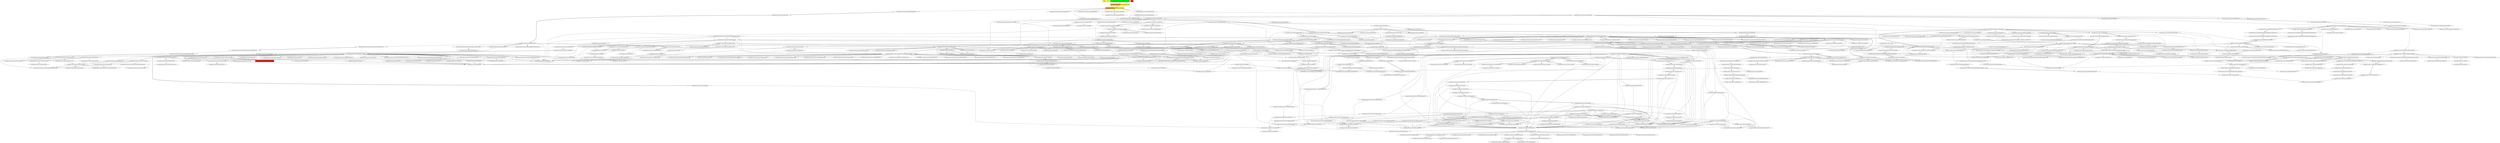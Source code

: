 digraph enhanced {
	"ochiai" [style=striped shape=box fillcolor="yellow"];
	"d4" [style=striped shape=box fillcolor="yellow"];
	"com.google.javascript.jscomp.CodeGenerator#784" [style=striped shape=box fillcolor="red"];
	"com.google.javascript.jscomp.CodePrinterTest#464" [style=striped shape=box fillcolor="orange:yellow"];
	"com.google.javascript.jscomp.CodePrinterTest#1423" [style=striped shape=box fillcolor="green"];
	"com.google.javascript.jscomp.CodePrinterTest#86" [style=striped shape=box fillcolor="orange:yellow"];
	"real" [style=striped shape=box fillcolor="red"];
	"com.google.javascript.jscomp.parsing.IRFactory$TransformDispatcher#518" -> "com.google.javascript.rhino.head.ast.InfixExpression#95";
	"com.google.javascript.rhino.head.Parser#508" -> "com.google.javascript.rhino.head.ast.AstNode#200";
	"com.google.javascript.rhino.head.ast.Name#52" -> "com.google.javascript.rhino.head.ast.AstNode#200";
	"com.google.javascript.rhino.head.ast.AstNode#208" -> "com.google.javascript.rhino.head.ast.AstNode#200";
	"com.google.javascript.rhino.head.ast.NumberLiteral#38" -> "com.google.javascript.rhino.head.ast.AstNode#200";
	"com.google.javascript.rhino.head.Parser#1052" -> "com.google.javascript.rhino.head.ast.AstNode#200";
	"com.google.javascript.rhino.head.ast.Name#69" -> "com.google.javascript.rhino.head.ast.AstNode#200";
	"com.google.javascript.rhino.head.Parser#1834" -> "com.google.javascript.rhino.head.ast.AstNode#200";
	"com.google.javascript.jscomp.parsing.ParserRunner#116" -> "com.google.javascript.rhino.head.CompilerEnvirons#220" [style=bold];
	"com.google.common.collect.RegularImmutableMap#45" -> "com.google.common.collect.RegularImmutableMap$NonTerminalEntry#115";
	"com.google.common.collect.RegularImmutableMap#137" -> "com.google.common.collect.RegularImmutableMap$NonTerminalEntry#115";
	"com.google.common.collect.RegularImmutableMap$TerminalEntry#128" -> "com.google.common.collect.ImmutableEntry#34";
	"com.google.common.collect.Maps#1209" -> "com.google.common.collect.ImmutableEntry#34";
	"com.google.common.collect.RegularImmutableMap$NonTerminalEntry#110" -> "com.google.common.collect.ImmutableEntry#34";
	"com.google.javascript.jscomp.Compiler#1605" -> "com.google.javascript.jscomp.Compiler#1099";
	"com.google.javascript.jscomp.NodeUtil#2899" -> "com.google.javascript.rhino.Node#2363";
	"com.google.javascript.jscomp.CompilerInput#116" -> "com.google.javascript.rhino.Node#2363";
	"com.google.javascript.jscomp.Compiler#2094" -> "com.google.javascript.jscomp.Compiler#2068";
	"com.google.javascript.jscomp.Compiler#2194" -> "com.google.javascript.jscomp.Compiler#2068";
	"com.google.javascript.jscomp.Compiler#2194" -> "com.google.javascript.jscomp.Compiler#2182";
	"com.google.javascript.rhino.head.ast.VariableDeclaration#72" -> "com.google.javascript.rhino.head.ast.AstNode#440";
	"com.google.javascript.rhino.head.ast.InfixExpression#60" -> "com.google.javascript.rhino.head.ast.AstNode#440";
	"com.google.javascript.rhino.head.ast.InfixExpression#105" -> "com.google.javascript.rhino.head.ast.AstNode#440";
	"com.google.javascript.rhino.head.ast.InfixExpression#128" -> "com.google.javascript.rhino.head.ast.AstNode#440";
	"com.google.javascript.rhino.head.ast.NumberLiteral#68" -> "com.google.javascript.rhino.head.ast.AstNode#440";
	"com.google.javascript.rhino.head.ast.ObjectLiteral#86" -> "com.google.javascript.rhino.head.ast.AstNode#440";
	"com.google.javascript.rhino.head.ast.Name#69" -> "com.google.javascript.rhino.head.ast.AstNode#440";
	"com.google.common.collect.ImmutableSet#179" -> "com.google.common.collect.ObjectArrays#190";
	"com.google.common.collect.ImmutableList#319" -> "com.google.common.collect.ObjectArrays#190";
	"com.google.javascript.jscomp.CodeGenerator#976" -> "com.google.javascript.rhino.Node#818";
	"com.google.javascript.rhino.Node$StringNode#242" -> "com.google.javascript.rhino.Node#818";
	"com.google.javascript.jscomp.parsing.ParserRunner#116" -> "com.google.javascript.rhino.head.CompilerEnvirons#109" [style=bold];
	"com.google.javascript.rhino.head.TokenStream#279" -> "com.google.javascript.rhino.head.TokenStream#85";
	"com.google.common.collect.RegularImmutableMap#92" -> "com.google.common.collect.RegularImmutableMap$NonTerminalEntry#110";
	"com.google.javascript.jscomp.CodePrinterTest#86" -> "com.google.javascript.jscomp.CodePrinter$Builder#558";
	"com.google.javascript.jscomp.SourceFile#323" -> "com.google.javascript.jscomp.SourceFile$Builder#391" [style=bold];
	"com.google.javascript.rhino.Node#1120" -> "com.google.javascript.rhino.Node#810";
	"com.google.javascript.rhino.Node#1878" -> "com.google.javascript.rhino.Node#810";
	"com.google.javascript.rhino.Node#1106" -> "com.google.javascript.rhino.Node#810";
	"com.google.javascript.jscomp.ComposeWarningsGuard#79" -> "com.google.javascript.jscomp.ComposeWarningsGuard#105";
	"com.google.javascript.jscomp.ComposeWarningsGuard#88" -> "com.google.javascript.jscomp.ComposeWarningsGuard#105";
	"com.google.javascript.rhino.head.ast.InfixExpression#60" -> "com.google.javascript.rhino.head.ast.AstNode#208";
	"com.google.javascript.rhino.head.Context#421" -> "com.google.javascript.rhino.head.jdk13.VMBridge_jdk13#53";
	"com.google.javascript.rhino.head.Context#383" -> "com.google.javascript.rhino.head.jdk13.VMBridge_jdk13#53";
	"com.google.javascript.jscomp.CodeGenerator#104" -> "com.google.javascript.rhino.Node#2367";
	"com.google.javascript.jscomp.CodePrinter$CompactCodePrinter#403" -> "com.google.javascript.jscomp.CodePrinter$CompactCodePrinter#435" [style=bold];
	"com.google.javascript.jscomp.SourceFile$Preloaded#422" -> "com.google.javascript.jscomp.SourceFile#81";
	"com.google.javascript.jscomp.parsing.ParserRunner#116" -> "com.google.javascript.rhino.head.CompilerEnvirons#211";
	"com.google.javascript.jscomp.ComposeWarningsGuard$GuardComparator#63" -> "com.google.javascript.jscomp.WarningsGuard#84";
	"com.google.javascript.jscomp.CodeGenerator#104" -> "com.google.javascript.rhino.Node#2231";
	"com.google.javascript.jscomp.CodePrinterTest#86" -> "com.google.javascript.jscomp.CompilerOptions#1978";
	"com.google.common.collect.ImmutableMap#143" -> "com.google.common.collect.Maps#1209";
	"com.google.javascript.rhino.head.Parser#469" -> "com.google.javascript.rhino.head.Parser#508" [style=bold];
	"com.google.javascript.rhino.Node#1161" -> "com.google.javascript.rhino.Node#1141";
	"com.google.javascript.jscomp.NodeTraversal#489" -> "com.google.javascript.jscomp.NodeTraversal#233";
	"com.google.javascript.jscomp.CodePrinterTest#86" -> "com.google.javascript.jscomp.CodePrinter$Builder#567";
	"com.google.javascript.jscomp.Compiler#2094" -> "com.google.javascript.jscomp.parsing.ParserRunner#65";
	"com.google.javascript.jscomp.NodeTraversal#284" -> "com.google.javascript.jscomp.NodeTraversal#592" [style=bold];
	"com.google.javascript.jscomp.parsing.IRFactory#515" -> "com.google.javascript.jscomp.parsing.TypeSafeDispatcher#121" [style=bold];
	"com.google.javascript.jscomp.Compiler#275" -> "com.google.javascript.jscomp.ErrorFormat$2#38" [style=bold];
	"com.google.javascript.jscomp.parsing.IRFactory$TransformDispatcher#902" -> "com.google.javascript.jscomp.parsing.IRFactory#81";
	"com.google.javascript.jscomp.parsing.IRFactory$TransformDispatcher#539" -> "com.google.javascript.jscomp.parsing.IRFactory#81";
	"com.google.javascript.jscomp.parsing.IRFactory$TransformDispatcher#518" -> "com.google.javascript.jscomp.parsing.IRFactory#81";
	"com.google.javascript.jscomp.parsing.IRFactory$TransformDispatcher#919" -> "com.google.javascript.jscomp.parsing.IRFactory#81";
	"com.google.javascript.jscomp.CodePrinter#657" -> "com.google.javascript.jscomp.CodePrinter$CompactCodePrinter#403";
	"com.google.javascript.jscomp.parsing.IRFactory#184" -> "com.google.javascript.rhino.head.ast.AstRoot#46";
	"com.google.javascript.jscomp.RhinoErrorReporter#79" -> "com.google.javascript.jscomp.RhinoErrorReporter#75" [style=bold];
	"com.google.javascript.rhino.head.Context#383" -> "com.google.javascript.rhino.head.ContextFactory#409" [style=bold];
	"com.google.javascript.rhino.head.Context#344" -> "com.google.javascript.rhino.head.jdk13.VMBridge_jdk13#35";
	"com.google.javascript.rhino.head.Context#421" -> "com.google.javascript.rhino.head.jdk13.VMBridge_jdk13#35";
	"com.google.javascript.rhino.head.Context#383" -> "com.google.javascript.rhino.head.jdk13.VMBridge_jdk13#35";
	"com.google.javascript.jscomp.NodeTraversal#512" -> "com.google.javascript.jscomp.NodeTraversal#689";
	"com.google.javascript.jscomp.CompilerOptions#1134" -> "com.google.javascript.jscomp.ComposeWarningsGuard#127" [style=bold];
	"com.google.javascript.jscomp.RhinoErrorReporter#32" -> "com.google.javascript.jscomp.RhinoErrorReporter#79" [style=bold];
	"com.google.javascript.rhino.head.Parser#508" -> "com.google.javascript.rhino.head.ast.AstRoot#38" [style=bold];
	"com.google.javascript.jscomp.parsing.ParserRunner#65" -> "com.google.javascript.jscomp.parsing.ParserRunner#83" [style=bold];
	"com.google.common.collect.RegularImmutableMap#92" -> "com.google.common.collect.RegularImmutableMap$TerminalEntry#128" [style=bold];
	"com.google.common.collect.ImmutableMap$Builder#217" -> "com.google.common.collect.ImmutableEntry#44";
	"com.google.javascript.jscomp.SuppressDocWarningsGuard#40" -> "com.google.common.collect.ImmutableEntry#44";
	"com.google.common.collect.RegularImmutableMap#45" -> "com.google.common.collect.ImmutableEntry#44";
	"com.google.common.collect.RegularImmutableMap#137" -> "com.google.common.collect.ImmutableEntry#44";
	"com.google.javascript.jscomp.CodeGenerator#104" -> "com.google.javascript.rhino.Node#2375";
	"com.google.common.collect.AbstractIndexedListIterator#81" -> "com.google.common.collect.Iterators$12#1127";
	"com.google.javascript.jscomp.parsing.ParserRunner#116" -> "com.google.javascript.rhino.head.CompilerEnvirons#232" [style=bold];
	"com.google.common.collect.ImmutableMap$Builder#217" -> "com.google.common.collect.ImmutableEntry#40";
	"com.google.javascript.jscomp.SuppressDocWarningsGuard#40" -> "com.google.common.collect.ImmutableEntry#40";
	"com.google.common.collect.RegularImmutableMap#45" -> "com.google.common.collect.ImmutableEntry#40";
	"com.google.common.collect.RegularImmutableMap#137" -> "com.google.common.collect.ImmutableEntry#40";
	"com.google.javascript.jscomp.parsing.IRFactory$TransformDispatcher#539" -> "com.google.javascript.rhino.Node#2371";
	"com.google.javascript.jscomp.parsing.IRFactory#430" -> "com.google.javascript.rhino.Node#1161" [style=bold];
	"com.google.common.collect.Sets#183" -> "com.google.common.collect.Sets#202";
	"com.google.javascript.rhino.head.ContextFactory#409" -> "com.google.javascript.rhino.head.Kit#284";
	"com.google.javascript.rhino.head.ContextFactory#420" -> "com.google.javascript.rhino.head.Kit#284";
	"com.google.common.collect.Iterators#1114" -> "com.google.common.collect.Iterators$12#1125" [style=bold];
	"com.google.javascript.jscomp.CodePrinter$Builder#567" -> "com.google.javascript.jscomp.CompilerOptions#1510" [style=bold];
	"com.google.javascript.rhino.head.Parser#469" -> "com.google.javascript.rhino.head.CompilerEnvirons#236" [style=bold];
	"com.google.javascript.rhino.head.Node$NodeIterator#351" -> "com.google.javascript.rhino.head.Node#24" [style=bold];
	"com.google.javascript.rhino.head.Context#344" -> "com.google.javascript.rhino.head.jdk13.VMBridge_jdk13#46";
	"com.google.javascript.rhino.head.Context#421" -> "com.google.javascript.rhino.head.jdk13.VMBridge_jdk13#46";
	"com.google.javascript.rhino.head.Context#383" -> "com.google.javascript.rhino.head.jdk13.VMBridge_jdk13#46";
	"com.google.javascript.rhino.head.TokenStream#1249" -> "com.google.javascript.rhino.head.TokenStream#1329" [style=bold];
	"com.google.javascript.jscomp.CodeGenerator#104" -> "com.google.javascript.jscomp.CodeGenerator#104";
	"com.google.javascript.jscomp.CodeGenerator#100" -> "com.google.javascript.jscomp.CodeGenerator#104";
	"com.google.javascript.jscomp.CodeGenerator#908" -> "com.google.javascript.jscomp.CodeGenerator#104";
	"com.google.javascript.rhino.Node#818" -> "com.google.javascript.rhino.Node#826";
	"com.google.javascript.jscomp.CodeGenerator#104" -> "com.google.javascript.jscomp.CodePrinter$MappedCodePrinter#92" [style=bold];
	"com.google.javascript.jscomp.CodePrinter#657" -> "com.google.javascript.jscomp.CodeGenerator#100" [style=bold];
	"com.google.javascript.jscomp.Compiler#284" -> "com.google.javascript.jscomp.SuppressDocWarningsGuard#40" [style=bold];
	"com.google.common.collect.RegularImmutableMap#45" -> "com.google.common.collect.ImmutableMap#307";
	"com.google.javascript.jscomp.CodeGenerator#104" -> "com.google.javascript.rhino.Node#2259";
	"com.google.javascript.rhino.head.Parser#1834" -> "com.google.javascript.rhino.head.ast.VariableDeclaration#124";
	"com.google.javascript.jscomp.parsing.IRFactory#430" -> "com.google.javascript.rhino.Node#1169" [style=bold];
	"com.google.javascript.jscomp.SourceFile#355" -> "com.google.javascript.jscomp.SourceFile$Builder#368" [style=bold];
	"com.google.javascript.rhino.head.TokenStream#35" -> "com.google.javascript.rhino.head.ObjToIntMap#95" [style=bold];
	"com.google.javascript.jscomp.parsing.ParserRunner#116" -> "com.google.javascript.rhino.head.CompilerEnvirons#143" [style=bold];
	"com.google.javascript.rhino.head.Parser#2776" -> "com.google.javascript.rhino.head.ast.NumberLiteral#47";
	"com.google.javascript.rhino.head.Parser#3278" -> "com.google.javascript.rhino.head.ast.NumberLiteral#47";
	"com.google.javascript.rhino.Node#1161" -> "com.google.javascript.rhino.Node#1192";
	"com.google.javascript.rhino.Node#1169" -> "com.google.javascript.rhino.Node#1192";
	"com.google.common.collect.RegularImmutableMap#45" -> "com.google.common.collect.RegularImmutableMap$TerminalEntry#132";
	"com.google.common.collect.RegularImmutableMap#137" -> "com.google.common.collect.RegularImmutableMap$TerminalEntry#132";
	"com.google.javascript.rhino.head.Parser#902" -> "com.google.javascript.rhino.head.CompilerEnvirons#148";
	"com.google.javascript.rhino.head.Parser#3512" -> "com.google.javascript.rhino.head.CompilerEnvirons#148";
	"com.google.javascript.jscomp.CodePrinterTest#86" -> "com.google.javascript.jscomp.CodePrinter$Builder#629";
	"com.google.javascript.jscomp.parsing.ParserRunner#116" -> "com.google.javascript.rhino.head.CompilerEnvirons#95" [style=bold];
	"com.google.javascript.jscomp.parsing.ParserRunner#116" -> "com.google.javascript.jscomp.parsing.ParserRunner$ParseResult#163" [style=bold];
	"com.google.javascript.rhino.Node#849" -> "com.google.javascript.rhino.Node#853";
	"com.google.javascript.jscomp.CodePrinter#657" -> "com.google.javascript.jscomp.CodePrinter$MappedCodePrinter#203" [style=bold];
	"com.google.javascript.jscomp.CodeConsumer#211" -> "com.google.javascript.jscomp.CodePrinter$MappedCodePrinter#208";
	"com.google.javascript.jscomp.CodeConsumer#243" -> "com.google.javascript.jscomp.CodePrinter$MappedCodePrinter#208";
	"com.google.javascript.jscomp.CodeConsumer#182" -> "com.google.javascript.jscomp.CodePrinter$MappedCodePrinter#208";
	"com.google.javascript.jscomp.CodeGenerator#104" -> "com.google.javascript.rhino.Node#2275";
	"com.google.javascript.jscomp.parsing.IRFactory$TransformDispatcher#902" -> "com.google.javascript.rhino.head.ast.Name#61";
	"com.google.javascript.jscomp.JsAst#85" -> "com.google.javascript.jscomp.Compiler#2094" [style=bold];
	"com.google.javascript.rhino.head.Context#358" -> "com.google.javascript.rhino.head.Context#378" [style=bold];
	"com.google.common.collect.ImmutableSet#396" -> "com.google.common.collect.ImmutableCollection#48";
	"com.google.common.collect.ImmutableList#325" -> "com.google.common.collect.ImmutableCollection#48";
	"com.google.common.collect.RegularImmutableMap$EntrySet#186" -> "com.google.common.collect.RegularImmutableMap#34" [style=bold];
	"com.google.javascript.rhino.Node#1091" -> "com.google.javascript.rhino.Node#842";
	"com.google.javascript.rhino.Node#1113" -> "com.google.javascript.rhino.Node#842";
	"com.google.javascript.jscomp.parsing.IRFactory$TransformDispatcher#539" -> "com.google.javascript.rhino.Node#849";
	"com.google.javascript.rhino.Node#1940" -> "com.google.javascript.rhino.Node#849";
	"com.google.javascript.jscomp.ComposeWarningsGuard$GuardComparator#52" -> "com.google.javascript.jscomp.ComposeWarningsGuard$GuardComparator#63";
	"com.google.javascript.jscomp.CodePrinter$Builder#629" -> "com.google.javascript.jscomp.CodePrinter#36" [style=bold];
	"com.google.javascript.jscomp.parsing.IRFactory$TransformDispatcher#518" -> "com.google.javascript.rhino.Node#604";
	"com.google.javascript.rhino.head.ast.Symbol#33" -> "com.google.javascript.rhino.head.ast.Symbol#69" [style=bold];
	"com.google.javascript.rhino.head.Parser#508" -> "com.google.javascript.rhino.head.Parser#662";
	"com.google.javascript.rhino.head.ast.Name#52" -> "com.google.javascript.rhino.head.ast.Name#69";
	"com.google.javascript.rhino.head.Parser#2037" -> "com.google.javascript.rhino.head.Parser#2070" [style=bold];
	"com.google.javascript.jscomp.CodeGenerator#104" -> "com.google.javascript.rhino.Node#2279";
	"com.google.javascript.rhino.head.ast.Scope#187" -> "com.google.javascript.rhino.head.ast.Symbol#62" [style=bold];
	"com.google.javascript.rhino.head.Context#378" -> "com.google.javascript.rhino.head.Context#383" [style=bold];
	"com.google.common.collect.Iterators$12#1125" -> "com.google.common.collect.AbstractIndexedListIterator#68";
	"com.google.javascript.jscomp.DiagnosticGroupWarningsGuard#33" -> "com.google.javascript.jscomp.WarningsGuard#45";
	"com.google.javascript.jscomp.SuppressDocWarningsGuard#40" -> "com.google.javascript.jscomp.WarningsGuard#45";
	"com.google.javascript.jscomp.ComposeWarningsGuard#79" -> "com.google.javascript.jscomp.WarningsGuard#45";
	"com.google.javascript.jscomp.CodeConsumer#182" -> "com.google.javascript.jscomp.CodePrinter$CompactCodePrinter#445";
	"com.google.javascript.jscomp.CodeConsumer#207" -> "com.google.javascript.jscomp.CodePrinter$CompactCodePrinter#445";
	"com.google.javascript.jscomp.Compiler#2094" -> "com.google.javascript.jscomp.Compiler#2089" [style=bold];
	"com.google.javascript.rhino.head.ast.NumberLiteral#38" -> "com.google.javascript.rhino.head.ast.NumberLiteral#68" [style=bold];
	"com.google.javascript.rhino.head.Parser#3367" -> "com.google.javascript.rhino.head.ast.Name#52" [style=bold];
	"com.google.javascript.rhino.head.Parser#508" -> "com.google.javascript.rhino.head.ast.ScriptNode#66";
	"com.google.javascript.jscomp.parsing.IRFactory#174" -> "com.google.javascript.rhino.Node#1091";
	"com.google.javascript.jscomp.JsAst#85" -> "com.google.javascript.rhino.Node#1091";
	"com.google.javascript.jscomp.DiagnosticGroup#117" -> "com.google.common.collect.AbstractIndexedListIterator#76";
	"com.google.common.collect.ImmutableMap$Builder#217" -> "com.google.common.collect.AbstractIndexedListIterator#76";
	"com.google.javascript.jscomp.parsing.Config#90" -> "com.google.common.collect.AbstractIndexedListIterator#76";
	"com.google.common.collect.AbstractIndexedListIterator#81" -> "com.google.common.collect.AbstractIndexedListIterator#76";
	"com.google.javascript.jscomp.ComposeWarningsGuard#127" -> "com.google.common.collect.AbstractIndexedListIterator#76";
	"com.google.javascript.jscomp.SuppressDocWarningsGuard#40" -> "com.google.common.collect.AbstractIndexedListIterator#76";
	"com.google.javascript.jscomp.ComposeWarningsGuard$GuardComparator#52" -> "com.google.javascript.jscomp.ComposeWarningsGuard$GuardComparator#57" [style=bold];
	"com.google.javascript.jscomp.parsing.IRFactory#1489" -> "com.google.javascript.rhino.Node#512";
	"com.google.javascript.jscomp.ComposeWarningsGuard#79" -> "com.google.javascript.jscomp.ComposeWarningsGuard$GuardComparator#52";
	"com.google.javascript.jscomp.ComposeWarningsGuard#88" -> "com.google.javascript.jscomp.ComposeWarningsGuard$GuardComparator#52";
	"com.google.javascript.rhino.head.TokenStream#279" -> "com.google.javascript.rhino.head.TokenStream#854";
	"com.google.javascript.jscomp.CodePrinter$CompactCodePrinter#435" -> "com.google.javascript.jscomp.CodePrinter$MappedCodePrinter#61";
	"com.google.javascript.rhino.head.Parser#1954" -> "com.google.javascript.rhino.head.ast.Symbol#33" [style=bold];
	"com.google.javascript.rhino.head.ast.AstRoot#38" -> "com.google.javascript.rhino.head.ast.ScriptNode#50" [style=bold];
	"com.google.javascript.jscomp.parsing.IRFactory$TransformDispatcher#518" -> "com.google.javascript.rhino.head.ast.NumberLiteral#76";
	"com.google.javascript.jscomp.parsing.IRFactory#409" -> "com.google.javascript.rhino.head.ast.NumberLiteral#76";
	"com.google.javascript.jscomp.JsAst#85" -> "com.google.javascript.jscomp.Compiler#2194";
	"com.google.common.collect.Lists#123" -> "com.google.common.collect.Collections2#373";
	"com.google.javascript.jscomp.parsing.IRFactory#430" -> "com.google.javascript.jscomp.parsing.IRFactory#505" [style=bold];
	"com.google.javascript.rhino.head.TokenStream#279" -> "com.google.javascript.rhino.head.TokenStream#845";
	"com.google.javascript.rhino.Node#853" -> "com.google.javascript.rhino.Node#864";
	"com.google.javascript.rhino.IR#447" -> "com.google.javascript.rhino.Node#508";
	"com.google.javascript.rhino.head.ast.Symbol#33" -> "com.google.javascript.rhino.head.ast.Symbol#49" [style=bold];
	"com.google.javascript.jscomp.DiagnosticGroup#117" -> "com.google.common.collect.AbstractIndexedListIterator#81";
	"com.google.common.collect.ImmutableMap$Builder#217" -> "com.google.common.collect.AbstractIndexedListIterator#81";
	"com.google.javascript.jscomp.parsing.Config#90" -> "com.google.common.collect.AbstractIndexedListIterator#81";
	"com.google.javascript.jscomp.ComposeWarningsGuard#127" -> "com.google.common.collect.AbstractIndexedListIterator#81";
	"com.google.javascript.jscomp.SuppressDocWarningsGuard#40" -> "com.google.common.collect.AbstractIndexedListIterator#81";
	"com.google.javascript.rhino.IR#455" -> "com.google.javascript.rhino.Node#500";
	"com.google.javascript.jscomp.DiagnosticGroupWarningsGuard#45" -> "com.google.javascript.jscomp.CheckLevel#30";
	"com.google.javascript.jscomp.Compiler#315" -> "com.google.javascript.jscomp.CheckLevel#30";
	"com.google.javascript.jscomp.DiagnosticGroupWarningsGuard#50" -> "com.google.javascript.jscomp.CheckLevel#30";
	"com.google.javascript.rhino.head.ast.ScriptNode#243" -> "com.google.javascript.rhino.head.ast.Symbol#42" [style=bold];
	"com.google.javascript.rhino.Node#842" -> "com.google.javascript.rhino.Node#860";
	"com.google.javascript.rhino.head.Node#529" -> "com.google.javascript.rhino.head.ast.NumberLiteral#83" [style=bold];
	"com.google.javascript.jscomp.CodeGenerator#104" -> "com.google.javascript.jscomp.CodeConsumer#211";
	"com.google.common.collect.ImmutableMap$Builder#217" -> "com.google.common.collect.RegularImmutableMap$EntrySet#173";
	"com.google.common.collect.RegularImmutableMap$EntrySet#173" -> "com.google.common.collect.RegularImmutableMap$EntrySet#173";
	"com.google.javascript.jscomp.SuppressDocWarningsGuard#40" -> "com.google.common.collect.RegularImmutableMap$EntrySet#173";
	"com.google.javascript.rhino.head.Parser#3313" -> "com.google.javascript.rhino.head.ast.ObjectProperty#53";
	"com.google.javascript.jscomp.CodeGenerator#104" -> "com.google.javascript.jscomp.CodeGenerator#1244";
	"com.google.javascript.rhino.head.ast.InfixExpression#60" -> "com.google.javascript.rhino.head.ast.AstNode#164";
	"com.google.javascript.rhino.head.ast.AstNode#236" -> "com.google.javascript.rhino.head.ast.AstNode#164";
	"com.google.javascript.rhino.head.Parser#2477" -> "com.google.javascript.rhino.head.ast.AstNode#164";
	"com.google.javascript.rhino.head.Parser#3466" -> "com.google.javascript.rhino.head.ast.AstNode#164";
	"com.google.javascript.rhino.head.Parser#232" -> "com.google.javascript.rhino.head.ast.AstNode#164";
	"com.google.javascript.rhino.head.Parser#1052" -> "com.google.javascript.rhino.head.ast.AstNode#164";
	"com.google.javascript.rhino.head.ast.AstNode#180" -> "com.google.javascript.rhino.head.ast.AstNode#164";
	"com.google.javascript.jscomp.CodePrinterTest#44" -> "com.google.javascript.jscomp.Compiler#284";
	"com.google.javascript.jscomp.Compiler#1099" -> "com.google.javascript.rhino.InputId#61";
	"com.google.common.collect.ImmutableMap$Builder#217" -> "com.google.common.collect.ImmutableMap#61";
	"com.google.common.collect.ImmutableMap#61" -> "com.google.common.collect.ImmutableMap#61";
	"com.google.javascript.jscomp.SuppressDocWarningsGuard#40" -> "com.google.common.collect.ImmutableMap#61";
	"com.google.javascript.rhino.head.ast.ScriptNode#50" -> "com.google.javascript.rhino.head.ast.Scope#38" [style=bold];
	"com.google.javascript.rhino.head.Parser#289" -> "com.google.javascript.rhino.head.TokenStream#279" [style=bold];
	"com.google.common.collect.RegularImmutableMap#170" -> "com.google.common.collect.RegularImmutableMap$EntrySet#174";
	"com.google.common.collect.RegularImmutableMap$EntrySet#174" -> "com.google.common.collect.RegularImmutableMap$EntrySet#174";
	"com.google.common.collect.ImmutableMap#61" -> "com.google.common.collect.RegularImmutableMap#170";
	"com.google.javascript.jscomp.parsing.Config#90" -> "com.google.common.collect.ImmutableMap#132";
	"com.google.javascript.jscomp.RhinoErrorReporter#79" -> "com.google.common.collect.ImmutableMap#132";
	"com.google.javascript.jscomp.CompilerOptions#1141" -> "com.google.javascript.jscomp.DiagnosticGroupWarningsGuard#33";
	"com.google.javascript.jscomp.SuppressDocWarningsGuard#40" -> "com.google.javascript.jscomp.DiagnosticGroupWarningsGuard#33";
	"com.google.javascript.jscomp.CodeGenerator#104" -> "com.google.javascript.jscomp.CodeGenerator#976";
	"com.google.javascript.jscomp.parsing.IRFactory#357" -> "com.google.javascript.jscomp.parsing.IRFactory#515" [style=bold];
	"com.google.javascript.rhino.head.Context#2137" -> "com.google.javascript.rhino.head.ContextFactory#226" [style=bold];
	"com.google.common.collect.ImmutableMap$Builder#217" -> "com.google.common.collect.RegularImmutableMap#161";
	"com.google.javascript.jscomp.parsing.IRFactory#1485" -> "com.google.javascript.rhino.IR#447";
	"com.google.javascript.rhino.Node#500" -> "com.google.javascript.rhino.Node$NumberNode#149" [style=bold];
	"com.google.javascript.jscomp.parsing.IRFactory#81" -> "com.google.javascript.jscomp.parsing.IRFactory#1469" [style=bold];
	"com.google.javascript.jscomp.parsing.IRFactory#409" -> "com.google.javascript.jscomp.parsing.IRFactory#1485";
	"com.google.javascript.jscomp.DiagnosticGroupWarningsGuard#45" -> "com.google.javascript.jscomp.DiagnosticGroup#117";
	"com.google.javascript.rhino.head.Parser#508" -> "com.google.javascript.rhino.head.Parser#902";
	"com.google.javascript.rhino.head.Parser#2776" -> "com.google.javascript.rhino.head.TokenStream#260";
	"com.google.javascript.rhino.head.Parser#3367" -> "com.google.javascript.rhino.head.TokenStream#260";
	"com.google.javascript.rhino.head.Parser#3278" -> "com.google.javascript.rhino.head.TokenStream#260";
	"com.google.javascript.rhino.head.Parser#3155" -> "com.google.javascript.rhino.head.TokenStream#260";
	"com.google.javascript.rhino.head.Parser#1834" -> "com.google.javascript.rhino.head.TokenStream#260";
	"com.google.javascript.rhino.head.ast.Scope#38" -> "com.google.javascript.rhino.head.ast.Jump#25" [style=bold];
	"com.google.javascript.jscomp.parsing.Config#90" -> "com.google.common.collect.ImmutableMap$Builder#235";
	"com.google.javascript.jscomp.RhinoErrorReporter#79" -> "com.google.common.collect.ImmutableMap$Builder#235";
	"com.google.javascript.jscomp.DiagnosticGroup#117" -> "com.google.javascript.jscomp.DiagnosticGroup#110";
	"com.google.javascript.rhino.head.ast.ObjectLiteral#53" -> "com.google.javascript.rhino.head.ast.AstNode#155";
	"com.google.javascript.rhino.head.ast.VariableInitializer#49" -> "com.google.javascript.rhino.head.ast.AstNode#155";
	"com.google.javascript.jscomp.parsing.IRFactory#1493" -> "com.google.javascript.rhino.IR#455";
	"com.google.javascript.rhino.head.Parser#2776" -> "com.google.javascript.rhino.head.TokenStream#266";
	"com.google.javascript.rhino.head.Parser#3278" -> "com.google.javascript.rhino.head.TokenStream#266";
	"com.google.javascript.jscomp.Compiler#284" -> "com.google.javascript.jscomp.Compiler#275";
	"com.google.javascript.jscomp.parsing.Config#90" -> "com.google.common.collect.ImmutableMap#364";
	"com.google.common.collect.ImmutableCollection#169" -> "com.google.common.collect.RegularImmutableMap$EntrySet#186";
	"com.google.javascript.jscomp.Compiler#315" -> "com.google.javascript.jscomp.DiagnosticGroup#71";
	"com.google.javascript.jscomp.ComposeWarningsGuard#127" -> "com.google.javascript.jscomp.DiagnosticGroup#71";
	"com.google.javascript.jscomp.BasicErrorManager#91" -> "com.google.javascript.jscomp.BasicErrorManager#105";
	"com.google.javascript.jscomp.BasicErrorManager#86" -> "com.google.javascript.jscomp.BasicErrorManager#105";
	"com.google.javascript.rhino.head.Context#383" -> "com.google.javascript.rhino.head.ContextFactory#215" [style=bold];
	"com.google.common.collect.ImmutableSet#381" -> "com.google.common.collect.ImmutableSet#179";
	"com.google.common.collect.ImmutableSet#151" -> "com.google.common.collect.ImmutableSet#179";
	"com.google.javascript.jscomp.NodeTraversal#512" -> "com.google.javascript.jscomp.NodeTraversal#512";
	"com.google.javascript.jscomp.NodeTraversal#284" -> "com.google.javascript.jscomp.NodeTraversal#512";
	"com.google.javascript.jscomp.CodeConsumer#211" -> "com.google.javascript.jscomp.CodeConsumer#207";
	"com.google.javascript.rhino.head.CompilerEnvirons#33" -> "com.google.javascript.rhino.head.CompilerEnvirons#63";
	"com.google.common.collect.ImmutableMap$Builder#235" -> "com.google.common.collect.ImmutableMap$Builder#240" [style=bold];
	"com.google.javascript.jscomp.parsing.IRFactory$TransformDispatcher#518" -> "com.google.javascript.rhino.head.ast.ObjectProperty#75";
	"com.google.javascript.jscomp.Compiler#246" -> "com.google.javascript.jscomp.RecentChange#23" [style=bold];
	"com.google.javascript.jscomp.parsing.IRFactory#81" -> "com.google.javascript.jscomp.parsing.IRFactory#1493";
	"com.google.javascript.rhino.head.ast.Name#52" -> "com.google.javascript.rhino.head.ast.AstNode#144";
	"com.google.javascript.rhino.head.ast.NumberLiteral#38" -> "com.google.javascript.rhino.head.ast.AstNode#144";
	"com.google.javascript.rhino.head.ast.VariableDeclaration#40" -> "com.google.javascript.rhino.head.ast.AstNode#144";
	"com.google.javascript.jscomp.Compiler#284" -> "com.google.javascript.jscomp.Compiler#265";
	"com.google.javascript.jscomp.RhinoErrorReporter#120" -> "com.google.javascript.jscomp.RhinoErrorReporter$OldRhinoErrorReporter#159" [style=bold];
	"com.google.common.collect.ImmutableMap#268" -> "com.google.common.collect.RegularImmutableMap#45";
	"com.google.common.collect.ImmutableMap$Builder#240" -> "com.google.common.collect.RegularImmutableMap#45";
	"com.google.javascript.jscomp.parsing.IRFactory#81" -> "com.google.javascript.jscomp.parsing.IRFactory#409";
	"com.google.javascript.jscomp.parsing.IRFactory#409" -> "com.google.javascript.jscomp.parsing.IRFactory#419" [style=bold];
	"com.google.javascript.jscomp.RhinoErrorReporter#79" -> "com.google.javascript.rhino.head.ScriptRuntime#3574";
	"com.google.javascript.rhino.head.ast.Scope#165" -> "com.google.javascript.rhino.head.ast.Scope#200" [style=bold];
	"com.google.javascript.rhino.head.Parser#289" -> "com.google.javascript.rhino.head.TokenStream#258";
	"com.google.javascript.rhino.head.Parser#1834" -> "com.google.javascript.rhino.head.TokenStream#258";
	"com.google.javascript.jscomp.CodeGenerator#104" -> "com.google.javascript.rhino.Node$NumberNode#160";
	"com.google.javascript.jscomp.parsing.IRFactory#274" -> "com.google.javascript.rhino.head.Node#190" [style=bold];
	"com.google.javascript.jscomp.CodeGenerator#976" -> "com.google.javascript.jscomp.CodeGenerator#991" [style=bold];
	"com.google.javascript.jscomp.ClosureCodingConvention#54" -> "com.google.common.collect.EmptyImmutableList#35";
	"com.google.common.collect.EmptyImmutableList#35" -> "com.google.common.collect.EmptyImmutableList#35";
	"com.google.javascript.jscomp.CodePrinter$CompactCodePrinter#516" -> "com.google.javascript.jscomp.CodeConsumer#312" [style=bold];
	"com.google.javascript.jscomp.parsing.IRFactory#81" -> "com.google.javascript.jscomp.parsing.IRFactory#1489";
	"com.google.javascript.rhino.head.Parser#3155" -> "com.google.javascript.rhino.head.Node#197";
	"com.google.javascript.rhino.head.Parser#1834" -> "com.google.javascript.rhino.head.Node#197";
	"com.google.javascript.jscomp.parsing.ParserRunner#116" -> "com.google.javascript.rhino.head.CompilerEnvirons#33" [style=bold];
	"com.google.javascript.rhino.head.ast.ObjectProperty#53" -> "com.google.javascript.rhino.head.ast.InfixExpression#21";
	"com.google.javascript.jscomp.RhinoErrorReporter$OldRhinoErrorReporter#159" -> "com.google.javascript.jscomp.RhinoErrorReporter$OldRhinoErrorReporter#163" [style=bold];
	"com.google.javascript.jscomp.parsing.Config#90" -> "com.google.common.collect.ImmutableMap$Builder#217" [style=bold];
	"com.google.javascript.jscomp.DiagnosticGroups#64" -> "com.google.common.collect.ImmutableMap#268";
	"com.google.javascript.rhino.head.ast.Jump#25" -> "com.google.javascript.rhino.head.ast.AstNode#136";
	"com.google.javascript.rhino.head.ast.AstNode#144" -> "com.google.javascript.rhino.head.ast.AstNode#136";
	"com.google.javascript.rhino.head.ast.AstNode#155" -> "com.google.javascript.rhino.head.ast.AstNode#136";
	"com.google.javascript.rhino.head.ast.InfixExpression#21" -> "com.google.javascript.rhino.head.ast.AstNode#136";
	"com.google.javascript.jscomp.CodeGenerator#104" -> "com.google.javascript.jscomp.NodeUtil#2149";
	"com.google.common.collect.SingletonImmutableSet#66" -> "com.google.javascript.jscomp.DiagnosticType#115";
	"com.google.common.collect.ImmutableMap#268" -> "com.google.common.collect.ImmutableMap#143";
	"com.google.common.collect.ImmutableMap$Builder#182" -> "com.google.common.collect.ImmutableMap#143";
	"com.google.javascript.jscomp.NodeTraversal#284" -> "com.google.javascript.jscomp.NodeTraversal#614" [style=bold];
	"com.google.javascript.rhino.head.ast.Scope#187" -> "com.google.javascript.rhino.head.ast.Scope#211" [style=bold];
	"com.google.javascript.rhino.head.Context#383" -> "com.google.javascript.rhino.head.ContextFactory#470" [style=bold];
	"com.google.javascript.jscomp.CodeGenerator#104" -> "com.google.javascript.jscomp.CodePrinter$MappedCodePrinter#115" [style=bold];
	"com.google.common.collect.AbstractIndexedListIterator#68" -> "com.google.common.collect.UnmodifiableListIterator#34";
	"com.google.javascript.jscomp.CodePrinter#36" -> "com.google.javascript.jscomp.CodePrinter#657" [style=bold];
	"com.google.javascript.jscomp.CompilerInput#88" -> "com.google.javascript.jscomp.JsAst#43";
	"com.google.javascript.rhino.head.CompilerEnvirons#33" -> "com.google.javascript.rhino.head.Context#1815" [style=bold];
	"com.google.javascript.jscomp.JsAst#85" -> "com.google.javascript.jscomp.parsing.ParserRunner#116";
	"com.google.javascript.jscomp.LightweightMessageFormatter#50" -> "com.google.javascript.jscomp.AbstractMessageFormatter#32";
	"com.google.javascript.jscomp.CodePrinterTest#44" -> "com.google.javascript.jscomp.Compiler#240";
	"com.google.javascript.jscomp.ErrorFormat$2#38" -> "com.google.javascript.jscomp.AbstractMessageFormatter#37";
	"com.google.javascript.jscomp.parsing.ParserRunner#116" -> "com.google.javascript.rhino.head.CompilerEnvirons#16";
	"com.google.javascript.rhino.head.Parser#1834" -> "com.google.javascript.rhino.head.Parser#1954";
	"com.google.javascript.rhino.head.Parser#1834" -> "com.google.javascript.rhino.head.ast.VariableDeclaration#40" [style=bold];
	"com.google.javascript.rhino.head.Parser#942" -> "com.google.javascript.rhino.head.Parser#1834";
	"com.google.common.collect.ImmutableSet#179" -> "com.google.common.collect.ImmutableSet#249";
	"com.google.javascript.jscomp.Compiler#240" -> "com.google.javascript.jscomp.Compiler#246";
	"com.google.javascript.jscomp.DiagnosticGroup#71" -> "com.google.javascript.jscomp.DiagnosticType#121";
	"com.google.javascript.jscomp.JsAst#85" -> "com.google.javascript.jscomp.Compiler#1617" [style=bold];
	"com.google.javascript.jscomp.ClosureCodingConvention#54" -> "com.google.common.collect.ImmutableSet#362";
	"com.google.javascript.jscomp.CompilerInput#116" -> "com.google.javascript.jscomp.JsAst#51";
	"com.google.common.collect.ImmutableMap#132" -> "com.google.common.collect.ImmutableMap$Builder#175" [style=bold];
	"com.google.javascript.jscomp.parsing.IRFactory#357" -> "com.google.javascript.jscomp.parsing.IRFactory#430";
	"com.google.javascript.jscomp.parsing.IRFactory#409" -> "com.google.javascript.jscomp.parsing.IRFactory#430";
	"com.google.common.collect.AbstractIndexedListIterator#68" -> "com.google.common.base.Preconditions#334";
	"com.google.javascript.jscomp.CodeGenerator#908" -> "com.google.javascript.jscomp.NodeUtil#1170" [style=bold];
	"com.google.javascript.jscomp.Compiler#1605" -> "com.google.javascript.jscomp.CompilerInput#116";
	"com.google.javascript.rhino.head.Context#421" -> "com.google.javascript.rhino.head.ContextFactory#420" [style=bold];
	"com.google.javascript.jscomp.CodeGenerator#104" -> "com.google.javascript.jscomp.CodePrinter$CompactCodePrinter#511";
	"com.google.javascript.rhino.head.ast.VariableDeclaration#72" -> "com.google.javascript.rhino.head.ast.AstNode#236";
	"com.google.javascript.rhino.head.ast.InfixExpression#105" -> "com.google.javascript.rhino.head.ast.AstNode#236";
	"com.google.javascript.rhino.head.ast.InfixExpression#128" -> "com.google.javascript.rhino.head.ast.AstNode#236";
	"com.google.javascript.rhino.head.ast.VariableInitializer#78" -> "com.google.javascript.rhino.head.ast.AstNode#236";
	"com.google.javascript.rhino.head.Parser#508" -> "com.google.javascript.rhino.head.ast.AstNode#236";
	"com.google.javascript.rhino.head.ast.ObjectLiteral#86" -> "com.google.javascript.rhino.head.ast.AstNode#236";
	"com.google.javascript.rhino.head.ast.VariableInitializer#96" -> "com.google.javascript.rhino.head.ast.AstNode#236";
	"com.google.javascript.jscomp.CodePrinter#657" -> "com.google.javascript.jscomp.CodePrinter$CompactCodePrinter#516";
	"com.google.common.collect.ImmutableList#334" -> "com.google.common.collect.RegularImmutableAsList#54";
	"com.google.javascript.jscomp.parsing.IRFactory$TransformDispatcher#518" -> "com.google.javascript.rhino.head.ast.ObjectProperty#89";
	"com.google.javascript.jscomp.JsAst#85" -> "com.google.javascript.jscomp.Compiler#1962";
	"com.google.javascript.jscomp.parsing.IRFactory$TransformDispatcher#518" -> "com.google.javascript.rhino.head.ast.VariableDeclaration#51";
	"com.google.javascript.jscomp.parsing.IRFactory#184" -> "com.google.javascript.jscomp.parsing.IRFactory#208" [style=bold];
	"com.google.javascript.jscomp.parsing.TypeSafeDispatcher#121" -> "com.google.javascript.rhino.head.Node#160";
	"com.google.javascript.jscomp.parsing.IRFactory$TransformDispatcher#518" -> "com.google.javascript.rhino.head.Node#160";
	"com.google.javascript.jscomp.parsing.IRFactory$TransformDispatcher#518" -> "com.google.javascript.jscomp.parsing.IRFactory$TransformDispatcher#902";
	"com.google.javascript.jscomp.CompilerInput#65" -> "com.google.javascript.jscomp.JsAst#69" [style=bold];
	"com.google.javascript.rhino.Node#760" -> "com.google.javascript.rhino.Node$AbstractPropListItem#284";
	"com.google.javascript.rhino.Node#795" -> "com.google.javascript.rhino.Node$AbstractPropListItem#284";
	"com.google.javascript.jscomp.CodePrinterTest#44" -> "com.google.javascript.jscomp.Compiler#1605";
	"com.google.javascript.rhino.head.ast.VariableDeclaration#83" -> "com.google.javascript.rhino.head.Node#167";
	"com.google.javascript.rhino.head.Parser#1834" -> "com.google.javascript.rhino.head.Node#167";
	"com.google.javascript.jscomp.Compiler#265" -> "com.google.common.base.Preconditions#207";
	"com.google.javascript.rhino.head.Parser#902" -> "com.google.javascript.rhino.head.Parser#942" [style=bold];
	"com.google.javascript.jscomp.Compiler#1099" -> "com.google.javascript.jscomp.CompilerInput#147";
	"com.google.javascript.rhino.head.ast.AstNode#236" -> "com.google.javascript.rhino.head.ast.AstNode#220" [style=bold];
	"com.google.javascript.rhino.head.ast.InfixExpression#105" -> "com.google.javascript.rhino.head.ast.AstNode#584";
	"com.google.javascript.rhino.head.ast.AstNode#584" -> "com.google.javascript.rhino.head.ast.AstNode#584";
	"com.google.javascript.jscomp.parsing.IRFactory#430" -> "com.google.javascript.rhino.head.ast.AstNode#584";
	"com.google.javascript.rhino.Node$ObjectPropListItem#299" -> "com.google.javascript.rhino.Node$AbstractPropListItem#272";
	"com.google.javascript.rhino.Node$IntPropListItem#331" -> "com.google.javascript.rhino.Node$AbstractPropListItem#272";
	"com.google.javascript.jscomp.ComposeWarningsGuard#150" -> "com.google.javascript.jscomp.DiagnosticGroupWarningsGuard#50";
	"com.google.common.collect.RegularImmutableMap#45" -> "com.google.common.collect.RegularImmutableMap#87" [style=bold];
	"com.google.javascript.jscomp.parsing.ParserRunner#116" -> "com.google.javascript.rhino.head.CompilerEnvirons#203";
	"com.google.javascript.jscomp.Compiler#246" -> "com.google.javascript.jscomp.AbstractCompiler#43" [style=bold];
	"com.google.javascript.rhino.Node$IntPropListItem#352" -> "com.google.javascript.rhino.Node$AbstractPropListItem#279";
	"com.google.javascript.rhino.Node#760" -> "com.google.javascript.rhino.Node$AbstractPropListItem#279";
	"com.google.javascript.rhino.Node#795" -> "com.google.javascript.rhino.Node$AbstractPropListItem#279";
	"com.google.javascript.jscomp.parsing.IRFactory$TransformDispatcher#518" -> "com.google.javascript.rhino.head.Node#393" [style=bold];
	"com.google.common.collect.ImmutableSet#362" -> "com.google.common.collect.ImmutableSet#381" [style=bold];
	"com.google.javascript.jscomp.CodeGenerator#104" -> "com.google.javascript.jscomp.CodeGenerator#795";
	"com.google.javascript.jscomp.BasicErrorManager#37" -> "com.google.javascript.jscomp.BasicErrorManager$LeveledJSErrorComparator#123";
	"com.google.common.base.Preconditions#334" -> "com.google.common.base.Preconditions#354" [style=bold];
	"com.google.javascript.jscomp.RhinoErrorReporter#116" -> "com.google.javascript.jscomp.RhinoErrorReporter$NewRhinoErrorReporter#179" [style=bold];
	"com.google.common.collect.ImmutableMap#143" -> "com.google.common.base.Preconditions#233";
	"com.google.javascript.jscomp.RhinoErrorReporter$OldRhinoErrorReporter#163" -> "com.google.javascript.jscomp.RhinoErrorReporter#32";
	"com.google.javascript.jscomp.RhinoErrorReporter$NewRhinoErrorReporter#183" -> "com.google.javascript.jscomp.RhinoErrorReporter#32";
	"com.google.javascript.rhino.head.ast.AstNode#180" -> "com.google.javascript.rhino.head.ast.AstNode#227";
	"com.google.common.collect.RegularImmutableMap#45" -> "com.google.common.base.Preconditions#118";
	"com.google.javascript.jscomp.ComposeWarningsGuard#127" -> "com.google.javascript.jscomp.DiagnosticGroup#129";
	"com.google.javascript.jscomp.CompilerInput#72" -> "com.google.javascript.jscomp.JsAst#74";
	"com.google.javascript.rhino.head.Parser#1834" -> "com.google.javascript.rhino.head.ast.VariableDeclaration#72";
	"com.google.javascript.rhino.head.Parser#3313" -> "com.google.javascript.rhino.head.ast.InfixExpression#60";
	"com.google.common.collect.RegularImmutableMap#45" -> "com.google.common.collect.RegularImmutableMap#92" [style=bold];
	"com.google.javascript.jscomp.RhinoErrorReporter$NewRhinoErrorReporter#179" -> "com.google.javascript.jscomp.RhinoErrorReporter$NewRhinoErrorReporter#183" [style=bold];
	"com.google.common.collect.RegularImmutableAsList#39" -> "com.google.common.collect.RegularImmutableAsList#33" [style=bold];
	"com.google.javascript.jscomp.Compiler#246" -> "com.google.javascript.jscomp.RhinoErrorReporter#120" [style=bold];
	"com.google.javascript.jscomp.JsAst#43" -> "com.google.javascript.rhino.InputId#51";
	"com.google.common.collect.Sets#202" -> "com.google.common.collect.Maps#172";
	"com.google.javascript.rhino.Node#512" -> "com.google.javascript.rhino.Node$StringNode#191";
	"com.google.javascript.rhino.Node#508" -> "com.google.javascript.rhino.Node$StringNode#191";
	"com.google.common.collect.ImmutableMapEntrySet#35" -> "com.google.common.collect.ImmutableSet#396";
	"com.google.common.collect.ImmutableSet$ArrayImmutableSet#428" -> "com.google.common.collect.ImmutableSet#396";
	"com.google.javascript.jscomp.ComposeWarningsGuard#150" -> "com.google.javascript.jscomp.DiagnosticGroupWarningsGuard#45";
	"com.google.javascript.jscomp.ClosureCodingConvention#54" -> "com.google.common.collect.ImmutableSet#151" [style=bold];
	"com.google.javascript.jscomp.CodeGenerator#795" -> "com.google.javascript.jscomp.CodeGenerator#784" [style=bold];
	"com.google.common.collect.ImmutableMap#364" -> "com.google.common.collect.RegularImmutableMap#137";
	"com.google.javascript.jscomp.CodingConventions#42" -> "com.google.javascript.jscomp.CodingConventions$DefaultCodingConvention#249";
	"com.google.javascript.jscomp.CodingConventions$DefaultCodingConvention#249" -> "com.google.javascript.jscomp.CodingConventions$DefaultCodingConvention#249";
	"com.google.javascript.jscomp.Compiler#246" -> "com.google.javascript.jscomp.RhinoErrorReporter#116" [style=bold];
	"com.google.javascript.jscomp.JsAst#51" -> "com.google.javascript.jscomp.JsAst#85" [style=bold];
	"com.google.common.collect.RegularImmutableMap$EntrySet#186" -> "com.google.common.collect.RegularImmutableAsList#39" [style=bold];
	"com.google.javascript.rhino.head.Parser#1834" -> "com.google.javascript.rhino.head.ast.VariableDeclaration#83" [style=bold];
	"com.google.javascript.jscomp.NodeTraversal#512" -> "com.google.javascript.jscomp.PrepareAst$PrepareAnnotations#126";
	"com.google.javascript.jscomp.ComposeWarningsGuard$GuardComparator#63" -> "com.google.javascript.jscomp.SuppressDocWarningsGuard#107";
	"com.google.common.collect.EmptyImmutableList#35" -> "com.google.common.collect.EmptyImmutableList#102";
	"com.google.common.collect.RegularImmutableMap$EntrySet#173" -> "com.google.common.collect.ImmutableList#62";
	"com.google.common.collect.ImmutableSet$ArrayImmutableSet#424" -> "com.google.common.collect.ImmutableList#62";
	"com.google.javascript.rhino.head.Parser#3313" -> "com.google.javascript.rhino.head.ast.InfixExpression#145";
	"com.google.common.collect.Lists#96" -> "com.google.common.collect.Lists#105";
	"com.google.javascript.jscomp.CompilerOptions#1141" -> "com.google.javascript.jscomp.CompilerOptions#1167" [style=bold];
	"com.google.javascript.jscomp.CompilerInput#88" -> "com.google.javascript.jscomp.CompilerInput#65" [style=bold];
	"com.google.javascript.jscomp.PrepareAst#56" -> "com.google.javascript.jscomp.PrepareAst$PrepareAnnotations#121" [style=bold];
	"com.google.javascript.jscomp.PrepareAst$PrepareAnnotations#146" -> "com.google.common.base.Preconditions#132";
	"com.google.javascript.jscomp.parsing.IRFactory$TransformDispatcher#539" -> "com.google.common.base.Preconditions#132";
	"com.google.javascript.jscomp.PrepareAst$PrepareAnnotations#213" -> "com.google.common.base.Preconditions#132";
	"com.google.javascript.jscomp.CodeGenerator#104" -> "com.google.common.base.Preconditions#132";
	"com.google.javascript.jscomp.CodePrinter$MappedCodePrinter#92" -> "com.google.common.base.Preconditions#132";
	"com.google.javascript.jscomp.CodePrinter$MappedCodePrinter#61" -> "com.google.common.base.Preconditions#132";
	"com.google.javascript.jscomp.CompilerInput#116" -> "com.google.common.base.Preconditions#132";
	"com.google.javascript.jscomp.CodePrinter#657" -> "com.google.common.base.Preconditions#132";
	"com.google.javascript.jscomp.NodeTraversal#592" -> "com.google.common.base.Preconditions#132";
	"com.google.javascript.jscomp.parsing.IRFactory#81" -> "com.google.javascript.jscomp.parsing.IRFactory#357";
	"com.google.javascript.jscomp.parsing.IRFactory#184" -> "com.google.javascript.jscomp.parsing.IRFactory#357";
	"com.google.javascript.rhino.head.Node#197" -> "com.google.javascript.rhino.head.Node#497" [style=bold];
	"com.google.javascript.jscomp.CodePrinterTest#44" -> "com.google.javascript.jscomp.CompilerOptions#854";
	"com.google.javascript.jscomp.CodePrinterTest#86" -> "com.google.javascript.jscomp.CompilerOptions#854";
	"com.google.javascript.jscomp.CodePrinter$Builder#558" -> "com.google.javascript.jscomp.CompilerOptions#854";
	"com.google.common.collect.ImmutableSet#179" -> "com.google.common.collect.Hashing#45";
	"com.google.common.collect.RegularImmutableSet#46" -> "com.google.common.collect.Hashing#45";
	"com.google.common.collect.RegularImmutableMap#45" -> "com.google.common.collect.Hashing#45";
	"com.google.common.collect.RegularImmutableMap#137" -> "com.google.common.collect.Hashing#45";
	"com.google.javascript.jscomp.CodeConsumer#182" -> "com.google.javascript.jscomp.CodeConsumer#287" [style=bold];
	"com.google.javascript.jscomp.CodeConsumer#243" -> "com.google.javascript.jscomp.CodeConsumer#283" [style=bold];
	"com.google.javascript.jscomp.JsAst#85" -> "com.google.javascript.jscomp.Compiler#2613" [style=bold];
	"com.google.javascript.rhino.head.CompilerEnvirons#33" -> "com.google.javascript.rhino.head.Context#2137" [style=bold];
	"com.google.javascript.jscomp.JsAst#85" -> "com.google.javascript.jscomp.SourceFile#132";
	"com.google.javascript.jscomp.parsing.ParserRunner#116" -> "com.google.javascript.rhino.head.Context#619" [style=bold];
	"com.google.javascript.jscomp.Compiler#284" -> "com.google.javascript.jscomp.Compiler#315" [style=bold];
	"com.google.javascript.jscomp.CodeGenerator#67" -> "com.google.common.collect.Maps#145";
	"com.google.javascript.jscomp.Compiler#1605" -> "com.google.common.collect.Maps#145";
	"com.google.javascript.jscomp.SuppressDocWarningsGuard#40" -> "com.google.common.collect.Maps#145";
	"com.google.javascript.jscomp.CompilerOptions#854" -> "com.google.common.collect.Maps#145";
	"com.google.javascript.jscomp.ComposeWarningsGuard#79" -> "com.google.common.collect.Maps#145";
	"com.google.javascript.jscomp.CodeGenerator#976" -> "com.google.javascript.rhino.Node$StringNode#212";
	"com.google.javascript.jscomp.CodeGenerator#104" -> "com.google.javascript.rhino.Node$StringNode#212";
	"com.google.javascript.rhino.head.Parser#508" -> "com.google.javascript.rhino.head.Node#245";
	"com.google.javascript.jscomp.ClosureCodingConvention#54" -> "com.google.javascript.jscomp.CodingConventions$DefaultCodingConvention#467" [style=bold];
	"com.google.javascript.jscomp.parsing.ParserRunner#116" -> "com.google.javascript.rhino.Node#1940";
	"com.google.javascript.jscomp.CodePrinterTest#44" -> "com.google.javascript.jscomp.CompilerOptions#740";
	"com.google.javascript.jscomp.CodePrinterTest#86" -> "com.google.javascript.jscomp.CompilerOptions#740";
	"com.google.javascript.jscomp.CodeGenerator#1167" -> "com.google.javascript.jscomp.NodeUtil#2450";
	"com.google.javascript.jscomp.CodeConsumer#211" -> "com.google.javascript.jscomp.CodeConsumer#154";
	"com.google.javascript.jscomp.CodeConsumer#182" -> "com.google.javascript.jscomp.CodeConsumer#154";
	"com.google.javascript.jscomp.PrepareAst$PrepareAnnotations#126" -> "com.google.javascript.jscomp.PrepareAst$PrepareAnnotations#146";
	"com.google.common.collect.ImmutableEntry#34" -> "com.google.common.collect.AbstractMapEntry#33";
	"com.google.javascript.jscomp.ComposeWarningsGuard#88" -> "com.google.common.collect.Lists#123";
	"com.google.javascript.jscomp.CodeGenerator#104" -> "com.google.javascript.jscomp.CodeGenerator#908";
	"com.google.javascript.jscomp.CodeGenerator#928" -> "com.google.javascript.jscomp.CodeGenerator#908";
	"com.google.javascript.jscomp.NodeTraversal#592" -> "com.google.javascript.jscomp.Compiler#1998" [style=bold];
	"com.google.javascript.jscomp.parsing.IRFactory$TransformDispatcher#902" -> "com.google.javascript.jscomp.parsing.IRFactory$TransformDispatcher#919";
	"com.google.javascript.rhino.head.Parser#2070" -> "com.google.javascript.rhino.head.Parser#2106" [style=bold];
	"com.google.javascript.rhino.head.ObjToIntMap#159" -> "com.google.javascript.rhino.head.ObjToIntMap#329" [style=bold];
	"com.google.javascript.rhino.head.Parser#1954" -> "com.google.javascript.rhino.head.ast.Scope#165" [style=bold];
	"com.google.javascript.jscomp.parsing.Config#75" -> "com.google.javascript.jscomp.parsing.Config#90" [style=bold];
	"com.google.javascript.rhino.head.Parser#3155" -> "com.google.javascript.rhino.head.Parser#3313";
	"com.google.javascript.rhino.head.Node#190" -> "com.google.javascript.rhino.head.Node#476";
	"com.google.javascript.jscomp.parsing.IRFactory#430" -> "com.google.javascript.jscomp.parsing.IRFactory#499" [style=bold];
	"com.google.javascript.jscomp.CodeConsumer#243" -> "com.google.javascript.jscomp.CodeConsumer#279";
	"com.google.javascript.jscomp.ComposeWarningsGuard#84" -> "com.google.common.collect.Lists#96";
	"com.google.javascript.jscomp.NodeTraversal#512" -> "com.google.javascript.jscomp.PrepareAst$PrepareAnnotations#134";
	"com.google.javascript.jscomp.CodingConventions$DefaultCodingConvention#467" -> "com.google.common.collect.ImmutableList#74";
	"com.google.javascript.rhino.head.Context#650" -> "com.google.javascript.rhino.head.Context#632" [style=bold];
	"com.google.javascript.jscomp.SourceFile#323" -> "com.google.javascript.jscomp.SourceFile#355" [style=bold];
	"com.google.javascript.jscomp.parsing.ParserRunner#65" -> "com.google.javascript.jscomp.parsing.Config#75";
	"com.google.javascript.jscomp.Compiler#246" -> "com.google.javascript.jscomp.Compiler#1988";
	"com.google.javascript.rhino.head.Parser#2189" -> "com.google.javascript.rhino.head.Parser#2214" [style=bold];
	"com.google.javascript.jscomp.Compiler#284" -> "com.google.common.collect.Lists#80";
	"com.google.common.collect.ImmutableMap$Builder#175" -> "com.google.common.collect.Lists#80";
	"com.google.javascript.jscomp.Compiler#246" -> "com.google.common.collect.Lists#80";
	"com.google.javascript.rhino.head.ScriptRuntime#3574" -> "com.google.javascript.rhino.head.ScriptRuntime#3625";
	"com.google.javascript.jscomp.CodeGenerator#104" -> "com.google.common.base.Preconditions#148";
	"com.google.javascript.rhino.Node#775" -> "com.google.common.base.Preconditions#148";
	"com.google.javascript.rhino.head.Parser#508" -> "com.google.javascript.rhino.head.Parser#289";
	"com.google.javascript.rhino.head.Parser#1834" -> "com.google.javascript.rhino.head.Parser#289";
	"com.google.javascript.rhino.head.Parser#2249" -> "com.google.javascript.rhino.head.Parser#289";
	"com.google.javascript.rhino.head.Parser#2269" -> "com.google.javascript.rhino.head.Parser#289";
	"com.google.javascript.rhino.head.Parser#2214" -> "com.google.javascript.rhino.head.Parser#289";
	"com.google.javascript.rhino.head.Parser#3313" -> "com.google.javascript.rhino.head.Parser#289";
	"com.google.javascript.rhino.head.Parser#350" -> "com.google.javascript.rhino.head.Parser#289";
	"com.google.javascript.rhino.head.Parser#2037" -> "com.google.javascript.rhino.head.Parser#289";
	"com.google.javascript.rhino.head.Parser#2422" -> "com.google.javascript.rhino.head.Parser#289";
	"com.google.javascript.rhino.head.Parser#2477" -> "com.google.javascript.rhino.head.Parser#289";
	"com.google.javascript.rhino.head.Parser#3278" -> "com.google.javascript.rhino.head.Parser#289";
	"com.google.javascript.rhino.head.Parser#341" -> "com.google.javascript.rhino.head.Parser#289";
	"com.google.javascript.rhino.head.Parser#2233" -> "com.google.javascript.rhino.head.Parser#289";
	"com.google.javascript.rhino.head.Parser#2189" -> "com.google.javascript.rhino.head.Parser#289";
	"com.google.javascript.rhino.head.Parser#3155" -> "com.google.javascript.rhino.head.Parser#289";
	"com.google.javascript.rhino.head.Parser#365" -> "com.google.javascript.rhino.head.Parser#289";
	"com.google.javascript.rhino.head.Parser#322" -> "com.google.javascript.rhino.head.Parser#289";
	"com.google.javascript.rhino.head.Parser#2161" -> "com.google.javascript.rhino.head.Parser#289";
	"com.google.javascript.rhino.head.Parser#942" -> "com.google.javascript.rhino.head.Parser#289";
	"com.google.javascript.jscomp.parsing.IRFactory#140" -> "com.google.javascript.rhino.Node#1844";
	"com.google.common.collect.Iterators#1114" -> "com.google.common.base.Preconditions#387";
	"com.google.common.collect.ImmutableMap$Builder#217" -> "com.google.common.collect.ImmutableMap$Builder#182";
	"com.google.javascript.jscomp.parsing.Config#90" -> "com.google.common.collect.ImmutableMap$Builder#182";
	"com.google.javascript.jscomp.RhinoErrorReporter#79" -> "com.google.common.collect.ImmutableMap$Builder#182";
	"com.google.javascript.jscomp.parsing.IRFactory#184" -> "com.google.javascript.jscomp.parsing.IRFactory#140" [style=bold];
	"com.google.common.collect.RegularImmutableAsList#54" -> "com.google.common.collect.RegularImmutableList#96";
	"com.google.javascript.jscomp.CodeGenerator#991" -> "com.google.javascript.jscomp.CodeGenerator#1049";
	"com.google.javascript.jscomp.Compiler#1962" -> "com.google.javascript.jscomp.PrepareAst#40" [style=bold];
	"com.google.javascript.rhino.head.ast.InfixExpression#60" -> "com.google.javascript.rhino.head.ast.InfixExpression#105";
	"com.google.javascript.rhino.head.Node#497" -> "com.google.javascript.rhino.head.Node#458";
	"com.google.javascript.jscomp.CodeGenerator#96" -> "com.google.javascript.jscomp.CodeGenerator#1167" [style=bold];
	"com.google.javascript.jscomp.CodePrinterTest#1423" -> "com.google.javascript.jscomp.CodePrinterTest#464";
	"com.google.javascript.jscomp.NodeTraversal#284" -> "com.google.javascript.jscomp.NodeUtil#2899" [style=bold];
	"com.google.javascript.jscomp.Compiler#1605" -> "com.google.javascript.jscomp.SourceFile#323";
	"com.google.javascript.jscomp.CodeGenerator#104" -> "com.google.javascript.jscomp.CodeGenerator#928";
	"com.google.javascript.jscomp.PrepareAst#40" -> "com.google.javascript.jscomp.PrepareAst#43" [style=bold];
	"com.google.javascript.jscomp.parsing.ParserRunner#116" -> "com.google.javascript.rhino.head.Context#705" [style=bold];
	"com.google.javascript.jscomp.RhinoErrorReporter#79" -> "com.google.javascript.rhino.SimpleErrorReporter#109";
	"com.google.javascript.jscomp.ClosureCodingConvention#54" -> "com.google.common.collect.Sets#183";
	"com.google.javascript.jscomp.parsing.IRFactory$TransformDispatcher#600" -> "com.google.javascript.jscomp.parsing.IRFactory$TransformDispatcher#616" [style=bold];
	"com.google.common.collect.ImmutableSet#179" -> "com.google.common.collect.RegularImmutableSet#39";
	"com.google.javascript.jscomp.Compiler#246" -> "com.google.common.collect.Maps#211";
	"com.google.javascript.jscomp.parsing.IRFactory#208" -> "com.google.javascript.rhino.Node#1878";
	"com.google.javascript.jscomp.PrepareAst$PrepareAnnotations#213" -> "com.google.javascript.rhino.Node#1878";
	"com.google.javascript.rhino.head.Parser#508" -> "com.google.javascript.rhino.head.ast.ScriptNode#157";
	"com.google.javascript.jscomp.CodeConsumer#135" -> "com.google.javascript.jscomp.CodeConsumer#139";
	"com.google.javascript.jscomp.CodeGenerator#104" -> "com.google.javascript.jscomp.CodeConsumer#135";
	"com.google.javascript.jscomp.parsing.IRFactory#357" -> "com.google.javascript.jscomp.parsing.IRFactory#274";
	"com.google.javascript.jscomp.parsing.IRFactory#409" -> "com.google.javascript.jscomp.parsing.IRFactory#274";
	"com.google.javascript.rhino.head.Context#378" -> "com.google.javascript.rhino.head.ContextFactory#147" [style=bold];
	"com.google.javascript.jscomp.parsing.IRFactory$TransformDispatcher#518" -> "com.google.javascript.rhino.head.ast.InfixExpression#119";
	"com.google.javascript.jscomp.CodeGenerator#104" -> "com.google.javascript.jscomp.CodeConsumer#243";
	"com.google.javascript.jscomp.Compiler#1605" -> "com.google.javascript.jscomp.CompilerInput#94";
	"com.google.javascript.rhino.head.ast.InfixExpression#60" -> "com.google.javascript.rhino.head.ast.AstNode#193";
	"com.google.javascript.rhino.head.Parser#3466" -> "com.google.javascript.rhino.head.ast.AstNode#193";
	"com.google.javascript.rhino.head.Parser#232" -> "com.google.javascript.rhino.head.ast.AstNode#193";
	"com.google.javascript.jscomp.ClosureCodingConvention#50" -> "com.google.javascript.jscomp.CodingConventions#42";
	"com.google.javascript.jscomp.Compiler#1962" -> "com.google.javascript.jscomp.PrepareAst#56" [style=bold];
	"com.google.javascript.jscomp.CodePrinter#657" -> "com.google.javascript.jscomp.CodeGenerator#67" [style=bold];
	"com.google.javascript.jscomp.Compiler#2134" -> "com.google.javascript.jscomp.DiagnosticGroups#33";
	"com.google.javascript.jscomp.Compiler$4#875" -> "com.google.javascript.jscomp.PassFactory#37";
	"com.google.javascript.rhino.head.ast.InfixExpression#60" -> "com.google.javascript.rhino.head.ast.InfixExpression#128";
	"com.google.javascript.rhino.head.Node#476" -> "com.google.javascript.rhino.head.Node#437" [style=bold];
	"com.google.common.collect.RegularImmutableList#45" -> "com.google.common.collect.RegularImmutableList#38" [style=bold];
	"com.google.javascript.jscomp.CodeGenerator#104" -> "com.google.javascript.rhino.Node$StringNode#242";
	"com.google.javascript.jscomp.Compiler#1605" -> "com.google.javascript.jscomp.CompilerInput#84";
	"com.google.javascript.rhino.head.ContextFactory#226" -> "com.google.javascript.rhino.head.Context#604";
	"com.google.javascript.rhino.head.CompilerEnvirons#33" -> "com.google.javascript.rhino.head.Context#604";
	"com.google.javascript.jscomp.CompilerInput#84" -> "com.google.javascript.jscomp.CompilerInput#88";
	"com.google.javascript.jscomp.SourceFile$Builder#391" -> "com.google.javascript.jscomp.SourceFile$Preloaded#422" [style=bold];
	"com.google.javascript.jscomp.parsing.IRFactory#430" -> "com.google.javascript.rhino.head.ast.AstNode#180" [style=bold];
	"com.google.javascript.rhino.head.Parser#1052" -> "com.google.javascript.rhino.head.Parser#3512";
	"com.google.javascript.rhino.head.Parser#2269" -> "com.google.javascript.rhino.head.Parser#2422" [style=bold];
	"com.google.javascript.jscomp.CodeGenerator#976" -> "com.google.javascript.jscomp.CodeGenerator#92";
	"com.google.javascript.jscomp.CodeGenerator#104" -> "com.google.javascript.jscomp.CodeGenerator#92";
	"com.google.javascript.jscomp.Compiler#284" -> "com.google.javascript.jscomp.LoggerErrorManager#37";
	"com.google.javascript.rhino.Node#1844" -> "com.google.javascript.rhino.Node$FileLevelJsDocBuilder#1855" [style=bold];
	"com.google.javascript.jscomp.parsing.IRFactory#140" -> "com.google.javascript.jscomp.parsing.IRFactory#174" [style=bold];
	"com.google.javascript.jscomp.CodeGenerator#104" -> "com.google.javascript.jscomp.CodeGenerator#96";
	"com.google.javascript.rhino.Node#810" -> "com.google.javascript.rhino.Node$ObjectPropListItem#310";
	"com.google.common.collect.ImmutableList#319" -> "com.google.common.collect.RegularImmutableList#45";
	"com.google.javascript.jscomp.CompilerInput#65" -> "com.google.javascript.jscomp.CompilerInput#72";
	"com.google.javascript.rhino.head.ast.AstNode#208" -> "com.google.javascript.rhino.head.ast.AstNode#171";
	"com.google.common.collect.Sets#352" -> "com.google.common.base.Preconditions#190";
	"com.google.common.collect.Lists#123" -> "com.google.common.base.Preconditions#190";
	"com.google.javascript.jscomp.LightweightMessageFormatter#50" -> "com.google.common.base.Preconditions#190";
	"com.google.javascript.jscomp.CompilerInput#116" -> "com.google.common.base.Preconditions#190";
	"com.google.common.collect.Lists#96" -> "com.google.common.base.Preconditions#190";
	"com.google.javascript.rhino.SimpleErrorReporter#109" -> "com.google.javascript.rhino.SimpleErrorReporter#118";
	"com.google.javascript.jscomp.ClosureCodingConvention#54" -> "com.google.javascript.jscomp.CodingConventions$Proxy#59";
	"com.google.javascript.rhino.head.Parser#2422" -> "com.google.javascript.rhino.head.Parser#2776";
	"com.google.javascript.jscomp.parsing.IRFactory$TransformDispatcher#518" -> "com.google.javascript.jscomp.parsing.IRFactory$TransformDispatcher#600" [style=bold];
	"com.google.javascript.jscomp.parsing.IRFactory$TransformDispatcher#919" -> "com.google.common.collect.RegularImmutableSet#46";
	"com.google.javascript.rhino.head.Parser#508" -> "com.google.javascript.rhino.head.ast.ScriptNode#147";
	"com.google.common.collect.Lists#105" -> "com.google.common.primitives.Ints#101";
	"com.google.javascript.jscomp.CodeGenerator#104" -> "com.google.javascript.rhino.Node#1404";
	"com.google.javascript.jscomp.parsing.ParserRunner#116" -> "com.google.javascript.jscomp.parsing.IRFactory#184";
	"com.google.javascript.rhino.head.ScriptRuntime$DefaultMessageProvider#3634" -> "com.google.javascript.rhino.head.Context#344" [style=bold];
	"com.google.common.collect.RegularImmutableList#96" -> "com.google.common.collect.Iterators#1114" [style=bold];
	"com.google.javascript.jscomp.Compiler#2182" -> "com.google.javascript.jscomp.BasicErrorManager#76";
	"com.google.javascript.jscomp.CodePrinterTest#464" -> "com.google.javascript.jscomp.CodePrinterTest#86" [style=bold];
	"com.google.javascript.jscomp.PrepareAst$PrepareAnnotations#146" -> "com.google.javascript.rhino.Node#536";
	"com.google.javascript.jscomp.parsing.IRFactory$TransformDispatcher#600" -> "com.google.javascript.rhino.Node#536";
	"com.google.javascript.jscomp.CodeGenerator#104" -> "com.google.javascript.rhino.Node#536";
	"com.google.javascript.jscomp.NodeTraversal#512" -> "com.google.javascript.rhino.Node#536";
	"com.google.javascript.rhino.Node$IntPropListItem#352" -> "com.google.javascript.rhino.Node$IntPropListItem#331";
	"com.google.javascript.rhino.Node#864" -> "com.google.javascript.rhino.Node$IntPropListItem#331";
	"com.google.javascript.jscomp.parsing.IRFactory$TransformDispatcher#518" -> "com.google.javascript.jscomp.parsing.IRFactory$TransformDispatcher#539";
	"com.google.javascript.rhino.head.TokenStream#1249" -> "com.google.javascript.rhino.head.TokenStream#1375";
	"com.google.javascript.rhino.Node#826" -> "com.google.javascript.rhino.Node$IntPropListItem#337";
	"com.google.javascript.jscomp.CodeGenerator#104" -> "com.google.javascript.rhino.Node#2403";
	"com.google.javascript.jscomp.parsing.IRFactory#1485" -> "com.google.javascript.rhino.Node#775";
	"com.google.javascript.jscomp.parsing.IRFactory#1493" -> "com.google.javascript.rhino.Node#775";
	"com.google.javascript.jscomp.parsing.IRFactory#1489" -> "com.google.javascript.rhino.Node#775";
	"com.google.javascript.jscomp.parsing.IRFactory#1469" -> "com.google.javascript.rhino.Node#775";
	"com.google.javascript.rhino.head.Parser#2150" -> "com.google.javascript.rhino.head.Parser#2161" [style=bold];
	"com.google.javascript.jscomp.parsing.ParserRunner#116" -> "com.google.javascript.rhino.head.Parser#108";
	"com.google.javascript.jscomp.Compiler#246" -> "com.google.javascript.jscomp.Compiler$4#875" [style=bold];
	"com.google.javascript.jscomp.parsing.IRFactory$TransformDispatcher#518" -> "com.google.javascript.rhino.head.ast.VariableInitializer#67";
	"com.google.javascript.rhino.head.ast.NumberLiteral#47" -> "com.google.javascript.rhino.head.Node#529" [style=bold];
	"com.google.javascript.jscomp.CodePrinterTest#44" -> "com.google.javascript.jscomp.CodePrinterTest#72" [style=bold];
	"com.google.javascript.jscomp.CodePrinterTest#72" -> "com.google.javascript.jscomp.Compiler#1009";
	"com.google.javascript.jscomp.CodePrinterTest#72" -> "com.google.javascript.jscomp.Compiler#1002";
	"com.google.javascript.jscomp.parsing.IRFactory$TransformDispatcher#518" -> "com.google.javascript.jscomp.parsing.TypeSafeDispatcher#74" [style=bold];
	"com.google.common.collect.RegularImmutableAsList#39" -> "com.google.common.collect.ImmutableList#300";
	"com.google.javascript.rhino.Node#2343" -> "com.google.javascript.rhino.Node#524";
	"com.google.javascript.jscomp.PrepareAst$PrepareAnnotations#134" -> "com.google.javascript.rhino.Node#524";
	"com.google.javascript.rhino.Node#2375" -> "com.google.javascript.rhino.Node#524";
	"com.google.javascript.rhino.Node#2363" -> "com.google.javascript.rhino.Node#524";
	"com.google.javascript.rhino.Node#2231" -> "com.google.javascript.rhino.Node#524";
	"com.google.javascript.rhino.Node#2275" -> "com.google.javascript.rhino.Node#524";
	"com.google.javascript.rhino.Node#2371" -> "com.google.javascript.rhino.Node#524";
	"com.google.javascript.jscomp.CodeGenerator#908" -> "com.google.javascript.rhino.Node#524";
	"com.google.javascript.jscomp.parsing.IRFactory$TransformDispatcher#616" -> "com.google.javascript.rhino.Node#524";
	"com.google.javascript.jscomp.CodeGenerator#104" -> "com.google.javascript.rhino.Node#524";
	"com.google.javascript.jscomp.NodeTraversal#512" -> "com.google.javascript.rhino.Node#524";
	"com.google.javascript.rhino.Node#2403" -> "com.google.javascript.rhino.Node#524";
	"com.google.javascript.rhino.Node#2259" -> "com.google.javascript.rhino.Node#524";
	"com.google.javascript.rhino.Node#2279" -> "com.google.javascript.rhino.Node#524";
	"com.google.javascript.rhino.Node#2367" -> "com.google.javascript.rhino.Node#524";
	"com.google.javascript.rhino.head.TokenStream#279" -> "com.google.javascript.rhino.head.TokenStream#1268" [style=bold];
	"com.google.javascript.rhino.head.Parser#3313" -> "com.google.javascript.rhino.head.Parser#2037";
	"com.google.javascript.rhino.head.Parser#1834" -> "com.google.javascript.rhino.head.Parser#2037";
	"com.google.javascript.rhino.head.Parser#3356" -> "com.google.javascript.rhino.head.Parser#3367";
	"com.google.javascript.jscomp.parsing.IRFactory$TransformDispatcher#518" -> "com.google.javascript.rhino.Node#528";
	"com.google.javascript.rhino.head.Parser#2776" -> "com.google.javascript.rhino.head.Parser#341" [style=bold];
	"com.google.javascript.rhino.Node#810" -> "com.google.javascript.rhino.Node#760";
	"com.google.javascript.rhino.Node#826" -> "com.google.javascript.rhino.Node#760";
	"com.google.javascript.rhino.head.ast.InfixExpression#105" -> "com.google.javascript.rhino.head.Node#520";
	"com.google.javascript.rhino.head.Parser#3367" -> "com.google.javascript.rhino.head.Node#520";
	"com.google.javascript.rhino.head.Parser#2422" -> "com.google.javascript.rhino.head.Node#520";
	"com.google.javascript.rhino.head.Parser#3155" -> "com.google.javascript.rhino.head.Node#520";
	"com.google.javascript.rhino.head.Parser#942" -> "com.google.javascript.rhino.head.Node#520";
	"com.google.javascript.rhino.head.Parser#1834" -> "com.google.javascript.rhino.head.Node#520";
	"com.google.javascript.jscomp.LightweightMessageFormatter#45" -> "com.google.javascript.jscomp.LightweightMessageFormatter#50" [style=bold];
	"com.google.javascript.jscomp.SyntacticScopeCreator#56" -> "com.google.javascript.jscomp.SyntacticScopeCreator$DefaultRedeclarationHandler#191";
	"com.google.javascript.jscomp.SyntacticScopeCreator$DefaultRedeclarationHandler#191" -> "com.google.javascript.jscomp.SyntacticScopeCreator$DefaultRedeclarationHandler#191";
	"com.google.javascript.rhino.head.Parser#2139" -> "com.google.javascript.rhino.head.Parser#2150" [style=bold];
	"com.google.javascript.rhino.head.ast.Scope#187" -> "com.google.javascript.rhino.head.ast.ScriptNode#243" [style=bold];
	"com.google.javascript.jscomp.parsing.ParserRunner#116" -> "com.google.javascript.rhino.head.Parser#469";
	"com.google.javascript.jscomp.CodePrinter$MappedCodePrinter#61" -> "com.google.javascript.jscomp.CodeConsumer#29" [style=bold];
	"com.google.javascript.jscomp.Compiler#1009" -> "com.google.javascript.jscomp.BasicErrorManager#91" [style=bold];
	"com.google.common.collect.RegularImmutableAsList#33" -> "com.google.common.collect.ImmutableAsList#35" [style=bold];
	"com.google.javascript.jscomp.Compiler#1605" -> "com.google.javascript.jscomp.Compiler#1590";
	"com.google.common.collect.ImmutableList#300" -> "com.google.common.collect.ImmutableList#319";
	"com.google.javascript.jscomp.CodeGenerator#96" -> "com.google.javascript.jscomp.CodeConsumer#62";
	"com.google.javascript.jscomp.Compiler#275" -> "com.google.javascript.jscomp.CompilerOptions#1344" [style=bold];
	"com.google.javascript.jscomp.ComposeWarningsGuard#84" -> "com.google.javascript.jscomp.ComposeWarningsGuard#79";
	"com.google.javascript.jscomp.Compiler#284" -> "com.google.javascript.jscomp.ComposeWarningsGuard#79";
	"com.google.javascript.jscomp.CodeGenerator#67" -> "com.google.javascript.jscomp.CompilerOptions#1467" [style=bold];
	"com.google.javascript.jscomp.NodeTraversal#489" -> "com.google.javascript.jscomp.NodeTraversal#284" [style=bold];
	"com.google.javascript.jscomp.CompilerInput#72" -> "com.google.javascript.jscomp.SourceFile#186";
	"com.google.javascript.jscomp.parsing.IRFactory$TransformDispatcher#518" -> "com.google.javascript.jscomp.parsing.IRFactory$TransformDispatcher#518";
	"com.google.javascript.jscomp.parsing.TypeSafeDispatcher#121" -> "com.google.javascript.jscomp.parsing.IRFactory$TransformDispatcher#518";
	"com.google.javascript.jscomp.parsing.IRFactory#140" -> "com.google.javascript.jscomp.parsing.IRFactory$TransformDispatcher#518";
	"com.google.javascript.jscomp.CodeGenerator#104" -> "com.google.javascript.jscomp.CodeConsumer#53" [style=bold];
	"com.google.javascript.jscomp.CompilerInput#72" -> "com.google.common.collect.Sets#165";
	"com.google.javascript.jscomp.parsing.IRFactory#140" -> "com.google.common.collect.Sets#165";
	"com.google.javascript.jscomp.DependencyOptions#39" -> "com.google.common.collect.Sets#165";
	"com.google.javascript.jscomp.Compiler#246" -> "com.google.javascript.jscomp.ClosureCodingConvention#50";
	"com.google.javascript.rhino.head.Parser#3155" -> "com.google.javascript.rhino.head.Parser#3278";
	"com.google.javascript.rhino.head.Parser#2161" -> "com.google.javascript.rhino.head.Parser#2189" [style=bold];
	"com.google.javascript.jscomp.DiagnosticGroup#110" -> "com.google.common.collect.SingletonImmutableSet#66";
	"com.google.javascript.rhino.Node#1141" -> "com.google.javascript.rhino.Node#1218";
	"com.google.javascript.rhino.head.Parser#2776" -> "com.google.javascript.rhino.head.Parser#3155";
	"com.google.javascript.jscomp.ClosureCodingConvention#50" -> "com.google.javascript.jscomp.ClosureCodingConvention#54" [style=bold];
	"com.google.javascript.rhino.head.ast.AstNode#136" -> "com.google.javascript.rhino.head.Node#95" [style=bold];
	"com.google.javascript.jscomp.Compiler#284" -> "com.google.javascript.jscomp.DiagnosticGroups#64" [style=bold];
	"com.google.javascript.rhino.Node#782" -> "com.google.javascript.rhino.Node#795";
	"com.google.javascript.rhino.Node#795" -> "com.google.javascript.rhino.Node#795";
	"com.google.javascript.rhino.head.TokenStream#1268" -> "com.google.javascript.rhino.head.TokenStream#1273" [style=bold];
	"com.google.javascript.rhino.head.ObjToIntMap#329" -> "com.google.javascript.rhino.head.ObjToIntMap#293" [style=bold];
	"com.google.javascript.jscomp.parsing.ParserRunner#116" -> "com.google.javascript.rhino.head.Context#358" [style=bold];
	"com.google.javascript.rhino.head.ast.NumberLiteral#47" -> "com.google.javascript.rhino.head.ast.NumberLiteral#38" [style=bold];
	"com.google.javascript.rhino.head.CompilerEnvirons#33" -> "com.google.javascript.rhino.head.Context#1786" [style=bold];
	"com.google.javascript.rhino.head.CompilerEnvirons#33" -> "com.google.javascript.rhino.head.Context#2511" [style=bold];
	"com.google.common.collect.ImmutableAsList#35" -> "com.google.common.collect.ImmutableList#325";
	"com.google.common.collect.RegularImmutableList#38" -> "com.google.common.collect.ImmutableList#325";
	"com.google.javascript.jscomp.Compiler#1002" -> "com.google.javascript.jscomp.BasicErrorManager#86";
	"com.google.javascript.rhino.head.Parser#1834" -> "com.google.javascript.rhino.head.ast.VariableInitializer#49";
	"com.google.javascript.jscomp.CodeConsumer#211" -> "com.google.javascript.jscomp.CodePrinter$CompactCodePrinter#492";
	"com.google.javascript.jscomp.CodeGenerator#104" -> "com.google.javascript.rhino.Node#540";
	"com.google.javascript.jscomp.NodeTraversal#233" -> "com.google.javascript.jscomp.SyntacticScopeCreator#56";
	"com.google.javascript.rhino.Node#842" -> "com.google.javascript.rhino.Node#782";
	"com.google.javascript.rhino.Node#853" -> "com.google.javascript.rhino.Node#782";
	"com.google.javascript.jscomp.ClosureCodingConvention#54" -> "com.google.common.collect.Iterators$1#73";
	"com.google.javascript.rhino.head.Parser#1052" -> "com.google.javascript.rhino.head.Parser#322" [style=bold];
	"com.google.javascript.rhino.Node#1137" -> "com.google.javascript.rhino.Node#1206";
	"com.google.javascript.jscomp.PrepareAst$PrepareAnnotations#146" -> "com.google.javascript.rhino.Node#544";
	"com.google.javascript.jscomp.CodeGenerator#104" -> "com.google.javascript.rhino.Node#544";
	"com.google.javascript.jscomp.NodeTraversal#512" -> "com.google.javascript.rhino.Node#544";
	"com.google.javascript.jscomp.CodeGenerator#928" -> "com.google.javascript.rhino.Node#544";
	"com.google.javascript.rhino.head.Parser#350" -> "com.google.javascript.rhino.head.Parser#327";
	"com.google.javascript.rhino.head.Parser#3278" -> "com.google.javascript.rhino.head.Parser#327";
	"com.google.javascript.rhino.head.Parser#341" -> "com.google.javascript.rhino.head.Parser#327";
	"com.google.javascript.rhino.head.Parser#1052" -> "com.google.javascript.rhino.head.Parser#327";
	"com.google.javascript.rhino.head.Parser#942" -> "com.google.javascript.rhino.head.Parser#327";
	"com.google.common.collect.UnmodifiableListIterator#34" -> "com.google.common.collect.UnmodifiableIterator#32";
	"com.google.javascript.jscomp.DiagnosticGroup#117" -> "com.google.common.collect.ImmutableSet$ArrayImmutableSet#424";
	"com.google.common.collect.ImmutableSet$ArrayImmutableSet#424" -> "com.google.common.collect.ImmutableSet$ArrayImmutableSet#424";
	"com.google.javascript.jscomp.parsing.Config#90" -> "com.google.common.collect.ImmutableSet$ArrayImmutableSet#424";
	"com.google.javascript.jscomp.ComposeWarningsGuard#127" -> "com.google.common.collect.ImmutableSet$ArrayImmutableSet#424";
	"com.google.javascript.jscomp.parsing.ParserRunner#116" -> "com.google.javascript.rhino.head.Context#421" [style=bold];
	"com.google.javascript.rhino.head.Parser#3155" -> "com.google.javascript.rhino.head.ast.ObjectLiteral#53";
	"com.google.javascript.rhino.head.Parser#1834" -> "com.google.javascript.rhino.head.ast.VariableInitializer#96";
	"com.google.javascript.jscomp.CodePrinterTest#44" -> "com.google.javascript.jscomp.CompilerOptions#1485";
	"com.google.javascript.jscomp.CodePrinterTest#464" -> "com.google.javascript.jscomp.CodePrinterTest#40";
	"com.google.javascript.jscomp.CodePrinterTest#86" -> "com.google.javascript.jscomp.CodePrinterTest#40";
	"com.google.javascript.rhino.head.TokenStream#279" -> "com.google.javascript.rhino.head.ScriptRuntime#398";
	"com.google.javascript.jscomp.Compiler#315" -> "com.google.javascript.jscomp.CompilerOptions#1126" [style=bold];
	"com.google.common.collect.ImmutableList#62" -> "com.google.common.collect.ImmutableList#334";
	"com.google.javascript.jscomp.parsing.IRFactory$TransformDispatcher#518" -> "com.google.javascript.rhino.head.Node$NodeIterator#345";
	"com.google.javascript.rhino.head.Node$NodeIterator#345" -> "com.google.javascript.rhino.head.Node$NodeIterator#345";
	"com.google.common.collect.RegularImmutableSet#39" -> "com.google.common.collect.ImmutableSet$ArrayImmutableSet#428" [style=bold];
	"com.google.javascript.rhino.head.Parser#2233" -> "com.google.javascript.rhino.head.Parser#2249" [style=bold];
	"com.google.javascript.rhino.head.Parser#2117" -> "com.google.javascript.rhino.head.Parser#2128" [style=bold];
	"com.google.javascript.rhino.head.TokenStream#279" -> "com.google.javascript.rhino.head.TokenStream#1218";
	"com.google.javascript.rhino.head.Parser#1954" -> "com.google.javascript.rhino.head.ast.Scope#187" [style=bold];
	"com.google.javascript.jscomp.Compiler#315" -> "com.google.javascript.jscomp.CompilerOptions#1490";
	"com.google.javascript.jscomp.Compiler#2094" -> "com.google.javascript.jscomp.CompilerOptions#1490";
	"com.google.javascript.jscomp.LoggerErrorManager#37" -> "com.google.javascript.jscomp.BasicErrorManager#37";
	"com.google.javascript.rhino.head.Parser#3155" -> "com.google.javascript.rhino.head.Parser#252";
	"com.google.javascript.rhino.head.Parser#1834" -> "com.google.javascript.rhino.head.Parser#252";
	"com.google.javascript.rhino.head.Parser#3313" -> "com.google.javascript.rhino.head.Parser#376";
	"com.google.javascript.rhino.head.Parser#3155" -> "com.google.javascript.rhino.head.Parser#376";
	"com.google.javascript.rhino.head.Parser#1834" -> "com.google.javascript.rhino.head.Parser#376";
	"com.google.javascript.jscomp.JsAst#51" -> "com.google.javascript.rhino.Node#1113";
	"com.google.javascript.jscomp.NodeTraversal#689" -> "com.google.javascript.rhino.Node#1100";
	"com.google.javascript.rhino.Node#860" -> "com.google.javascript.rhino.Node$ObjectPropListItem#299" [style=bold];
	"com.google.javascript.jscomp.CompilerOptions#854" -> "com.google.javascript.jscomp.ComposeWarningsGuard#84" [style=bold];
	"com.google.javascript.rhino.head.Context#619" -> "com.google.javascript.rhino.head.Context#650" [style=bold];
	"com.google.javascript.jscomp.Compiler#284" -> "com.google.javascript.jscomp.Compiler#2134";
	"com.google.javascript.rhino.head.Node#393" -> "com.google.javascript.rhino.head.Node$NodeIterator#351" [style=bold];
	"com.google.javascript.rhino.head.ObjToIntMap#329" -> "com.google.javascript.rhino.head.ObjToIntMap#271" [style=bold];
	"com.google.javascript.jscomp.SourceFile$Preloaded#422" -> "com.google.javascript.jscomp.SourceFile#43" [style=bold];
	"com.google.common.collect.Iterators#1114" -> "com.google.common.base.Preconditions#75";
	"com.google.javascript.rhino.Node#604" -> "com.google.common.base.Preconditions#75";
	"com.google.common.collect.Lists#105" -> "com.google.common.base.Preconditions#75";
	"com.google.javascript.rhino.Node#593" -> "com.google.common.base.Preconditions#75";
	"com.google.javascript.jscomp.parsing.IRFactory$TransformDispatcher#518" -> "com.google.javascript.rhino.head.ast.ObjectLiteral#61";
	"com.google.javascript.rhino.head.Context#2137" -> "com.google.javascript.rhino.head.Context#538" [style=bold];
	"com.google.javascript.jscomp.Compiler#315" -> "com.google.javascript.jscomp.CompilerOptions#1134";
	"com.google.javascript.rhino.Node#1100" -> "com.google.javascript.jscomp.SourceFile#175";
	"com.google.javascript.jscomp.parsing.ParserRunner#116" -> "com.google.javascript.jscomp.SourceFile#175";
	"com.google.javascript.jscomp.JsAst#43" -> "com.google.javascript.jscomp.SourceFile#175";
	"com.google.javascript.jscomp.parsing.IRFactory#140" -> "com.google.javascript.jscomp.SourceFile#175";
	"com.google.javascript.jscomp.JsAst#85" -> "com.google.javascript.jscomp.SourceFile#175";
	"com.google.javascript.jscomp.ComposeWarningsGuard#105" -> "com.google.javascript.jscomp.ComposeWarningsGuard#88";
	"com.google.javascript.jscomp.CompilerOptions#1167" -> "com.google.javascript.jscomp.ComposeWarningsGuard#88";
	"com.google.javascript.jscomp.parsing.IRFactory$TransformDispatcher#518" -> "com.google.javascript.rhino.head.Node$NodeIterator#356" [style=bold];
	"com.google.javascript.rhino.head.Parser#2106" -> "com.google.javascript.rhino.head.Parser#2117" [style=bold];
	"com.google.javascript.rhino.head.ScriptRuntime#3625" -> "com.google.javascript.rhino.head.ScriptRuntime$DefaultMessageProvider#3634" [style=bold];
	"com.google.javascript.rhino.head.TokenStream#279" -> "com.google.javascript.rhino.head.TokenStream#1224";
	"com.google.javascript.jscomp.BasicErrorManager#37" -> "com.google.common.collect.Sets#352";
	"com.google.javascript.rhino.head.Parser#2422" -> "com.google.javascript.rhino.head.Parser#2477";
	"com.google.javascript.rhino.head.Parser#376" -> "com.google.javascript.rhino.head.Parser#383" [style=bold];
	"com.google.javascript.rhino.head.Parser#2214" -> "com.google.javascript.rhino.head.Parser#2233" [style=bold];
	"com.google.javascript.jscomp.Compiler#315" -> "com.google.javascript.jscomp.CompilerOptions#1141";
	"com.google.javascript.rhino.Node#1100" -> "com.google.javascript.rhino.Node#1106";
	"com.google.javascript.rhino.head.TokenStream#279" -> "com.google.javascript.rhino.head.ObjToIntMap#159";
	"com.google.javascript.jscomp.ErrorFormat$2#38" -> "com.google.javascript.jscomp.LightweightMessageFormatter#45";
	"com.google.javascript.jscomp.PrepareAst$PrepareAnnotations#146" -> "com.google.javascript.rhino.Node#2343";
	"com.google.javascript.jscomp.PrepareAst$PrepareAnnotations#126" -> "com.google.javascript.rhino.Node#2343";
	"com.google.javascript.jscomp.PrepareAst$PrepareAnnotations#213" -> "com.google.javascript.rhino.Node#2343";
	"com.google.common.collect.RegularImmutableMap#45" -> "com.google.common.collect.Hashing#53";
	"com.google.javascript.rhino.head.ContextFactory#215" -> "com.google.javascript.rhino.head.Context#320" [style=bold];
	"com.google.javascript.rhino.head.Parser#1834" -> "com.google.javascript.rhino.head.ast.VariableInitializer#78";
	"com.google.common.collect.RegularImmutableMap$EntrySet#173" -> "com.google.common.collect.ImmutableCollection#169";
	"com.google.common.collect.ImmutableSet$ArrayImmutableSet#424" -> "com.google.common.collect.ImmutableCollection#169";
	"com.google.javascript.jscomp.SourceFile#43" -> "com.google.javascript.jscomp.SourceFile#148" [style=bold];
	"com.google.javascript.jscomp.Compiler#284" -> "com.google.javascript.jscomp.CompilerOptions#1145" [style=bold];
	"com.google.javascript.jscomp.NodeTraversal#233" -> "com.google.javascript.jscomp.NodeTraversal#241" [style=bold];
	"com.google.javascript.rhino.head.Parser#3155" -> "com.google.javascript.rhino.head.ast.ObjectLiteral#70";
	"com.google.javascript.rhino.Node#795" -> "com.google.javascript.rhino.Node$IntPropListItem#352";
	"com.google.javascript.rhino.head.Parser#2249" -> "com.google.javascript.rhino.head.Parser#2269" [style=bold];
	"com.google.javascript.rhino.head.Parser#1834" -> "com.google.javascript.rhino.head.Parser#3356";
	"com.google.javascript.rhino.head.Parser#2139" -> "com.google.javascript.rhino.head.Parser#350";
	"com.google.javascript.rhino.head.Parser#2128" -> "com.google.javascript.rhino.head.Parser#350";
	"com.google.javascript.rhino.head.Parser#2117" -> "com.google.javascript.rhino.head.Parser#350";
	"com.google.javascript.rhino.head.Parser#2106" -> "com.google.javascript.rhino.head.Parser#350";
	"com.google.javascript.rhino.head.Parser#383" -> "com.google.javascript.rhino.head.Parser#350";
	"com.google.javascript.rhino.head.Parser#3155" -> "com.google.javascript.rhino.head.Parser#350";
	"com.google.javascript.rhino.head.Parser#2150" -> "com.google.javascript.rhino.head.Parser#350";
	"com.google.javascript.rhino.head.Parser#2070" -> "com.google.javascript.rhino.head.Parser#350";
	"com.google.javascript.rhino.head.Parser#1834" -> "com.google.javascript.rhino.head.Parser#350";
	"com.google.javascript.jscomp.PrepareAst#56" -> "com.google.javascript.jscomp.NodeTraversal#489";
	"com.google.javascript.rhino.head.Parser#508" -> "com.google.javascript.rhino.head.Parser#232";
	"com.google.javascript.rhino.head.Parser#1834" -> "com.google.javascript.rhino.head.Parser#232";
	"com.google.javascript.jscomp.parsing.IRFactory$TransformDispatcher#518" -> "com.google.javascript.rhino.Node#593";
	"com.google.javascript.rhino.head.Parser#942" -> "com.google.javascript.rhino.head.Parser#1052";
	"com.google.javascript.jscomp.parsing.IRFactory#430" -> "com.google.javascript.rhino.Node#1137";
	"com.google.javascript.rhino.Node#1169" -> "com.google.javascript.rhino.Node#1137";
	"com.google.javascript.rhino.Node$NumberNode#149" -> "com.google.javascript.rhino.Node#356";
	"com.google.javascript.jscomp.parsing.IRFactory#174" -> "com.google.javascript.rhino.Node#356";
	"com.google.javascript.jscomp.parsing.IRFactory#140" -> "com.google.javascript.rhino.Node#356";
	"com.google.javascript.jscomp.parsing.IRFactory#1469" -> "com.google.javascript.rhino.Node#356";
	"com.google.javascript.rhino.Node$StringNode#191" -> "com.google.javascript.rhino.Node#356";
	"com.google.javascript.rhino.head.CompilerEnvirons#33" -> "com.google.javascript.rhino.head.Context#691";
	"com.google.javascript.rhino.head.Context#705" -> "com.google.javascript.rhino.head.Context#691";
	"com.google.javascript.jscomp.NodeTraversal#512" -> "com.google.javascript.rhino.Node#1120";
	"com.google.javascript.jscomp.NodeUtil#2899" -> "com.google.javascript.rhino.Node#1120";
	"com.google.javascript.jscomp.CompilerInput#116" -> "com.google.javascript.rhino.Node#1120";
	"com.google.javascript.jscomp.parsing.IRFactory$TransformDispatcher#518" -> "com.google.javascript.rhino.head.ast.VariableInitializer#88";
	"com.google.javascript.jscomp.PrepareAst$PrepareAnnotations#146" -> "com.google.javascript.jscomp.PrepareAst$PrepareAnnotations#213";
	"com.google.common.collect.RegularImmutableMap$EntrySet#174" -> "com.google.common.collect.ImmutableMapEntrySet#35" [style=bold];
	"com.google.javascript.jscomp.CodeGenerator#92" -> "com.google.javascript.jscomp.CodeConsumer#182";
	"com.google.javascript.jscomp.CodeConsumer#62" -> "com.google.javascript.jscomp.CodeConsumer#182";
	"com.google.javascript.jscomp.CodeConsumer#279" -> "com.google.javascript.jscomp.CodeConsumer#182";
	"com.google.javascript.rhino.head.ast.ObjectLiteral#70" -> "com.google.javascript.rhino.head.ast.ObjectLiteral#86";
	"com.google.javascript.rhino.head.Parser#469" -> "com.google.javascript.rhino.head.TokenStream#35" [style=bold];
	"com.google.javascript.jscomp.SourceFile$Preloaded#422" -> "com.google.javascript.jscomp.SourceFile#156" [style=bold];
	"com.google.javascript.jscomp.CompilerOptions#854" -> "com.google.javascript.jscomp.DependencyOptions#39";
	"com.google.javascript.rhino.head.Parser#2128" -> "com.google.javascript.rhino.head.Parser#2139" [style=bold];
	"com.google.javascript.rhino.head.ast.Scope#187" -> "com.google.javascript.rhino.head.ast.Symbol#111" [style=bold];
	"com.google.javascript.rhino.head.Parser#1052" -> "com.google.javascript.rhino.head.Parser#3466";
	"com.google.javascript.jscomp.CodePrinterTest#40" -> "com.google.javascript.jscomp.CodePrinterTest#44";
	"com.google.javascript.jscomp.CodePrinterTest#86" -> "com.google.javascript.jscomp.CompilerOptions#2010";
	"com.google.javascript.rhino.head.TokenStream#279" -> "com.google.javascript.rhino.head.TokenStream#1249";
	"com.google.javascript.rhino.head.Parser#2269" -> "com.google.javascript.rhino.head.Parser#365";
	"com.google.javascript.jscomp.CompilerOptions#1126" -> "com.google.javascript.jscomp.ComposeWarningsGuard#150" [style=bold];
	"com.google.javascript.jscomp.parsing.IRFactory$TransformDispatcher#518" -> "com.google.javascript.rhino.head.ast.ObjectLiteral#109";
	"com.google.javascript.rhino.head.TokenStream#279" -> "com.google.javascript.rhino.head.TokenStream#1241";
}
